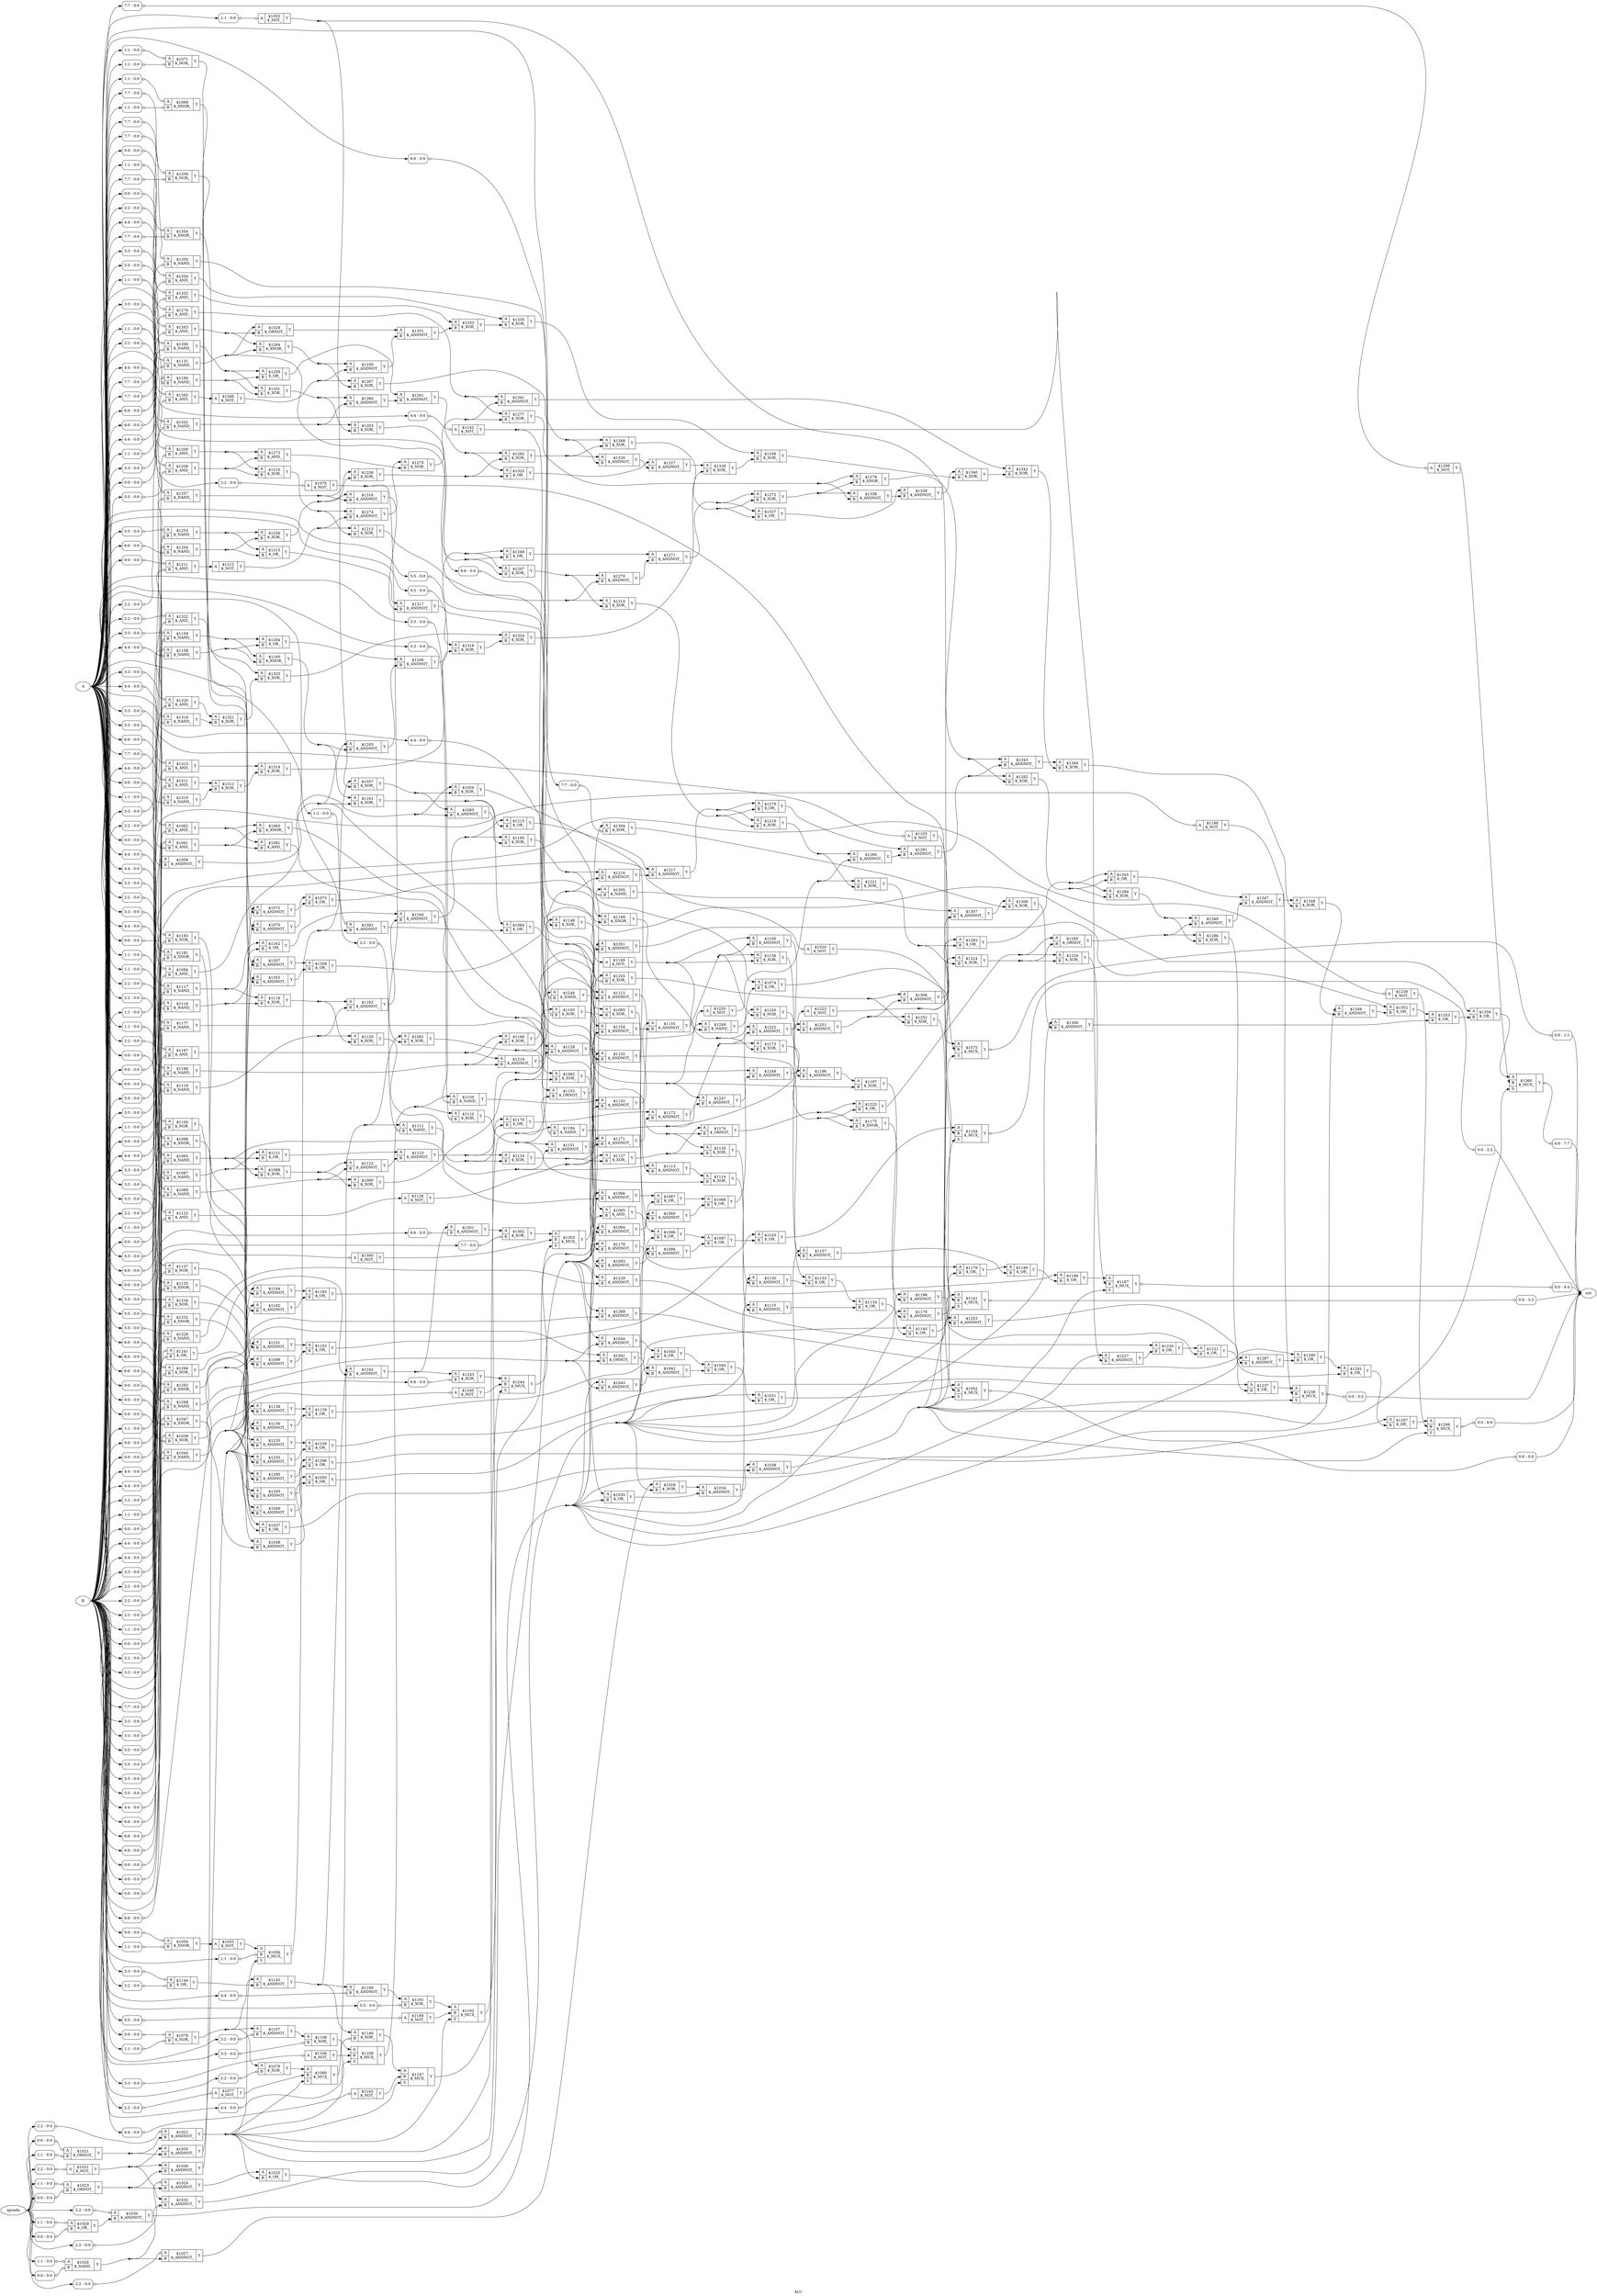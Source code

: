 digraph "ALU" {
label="ALU";
rankdir="LR";
remincross=true;
n334 [ shape=octagon, label="A", color="black", fontcolor="black" ];
n335 [ shape=octagon, label="B", color="black", fontcolor="black" ];
n336 [ shape=octagon, label="opcode", color="black", fontcolor="black" ];
n337 [ shape=octagon, label="out", color="black", fontcolor="black" ];
c339 [ shape=record, label="{{<p334> A}|$1020\n$_NOT_|{<p338> Y}}",  ];
x0 [ shape=record, style=rounded, label="<s0> 0:0 - 0:0 ", color="black", fontcolor="black" ];
x0:e -> c339:p334:w [arrowhead=odiamond, arrowtail=odiamond, dir=both, color="black", fontcolor="black", label=""];
c340 [ shape=record, label="{{<p334> A|<p335> B}|$1021\n$_ORNOT_|{<p338> Y}}",  ];
x1 [ shape=record, style=rounded, label="<s0> 0:0 - 0:0 ", color="black", fontcolor="black" ];
x1:e -> c340:p334:w [arrowhead=odiamond, arrowtail=odiamond, dir=both, color="black", fontcolor="black", label=""];
x2 [ shape=record, style=rounded, label="<s0> 1:1 - 0:0 ", color="black", fontcolor="black" ];
x2:e -> c340:p335:w [arrowhead=odiamond, arrowtail=odiamond, dir=both, color="black", fontcolor="black", label=""];
c341 [ shape=record, label="{{<p334> A|<p335> B}|$1022\n$_ANDNOT_|{<p338> Y}}",  ];
x3 [ shape=record, style=rounded, label="<s0> 2:2 - 0:0 ", color="black", fontcolor="black" ];
x3:e -> c341:p334:w [arrowhead=odiamond, arrowtail=odiamond, dir=both, color="black", fontcolor="black", label=""];
c342 [ shape=record, label="{{<p334> A|<p335> B}|$1023\n$_ORNOT_|{<p338> Y}}",  ];
x4 [ shape=record, style=rounded, label="<s0> 1:1 - 0:0 ", color="black", fontcolor="black" ];
x4:e -> c342:p334:w [arrowhead=odiamond, arrowtail=odiamond, dir=both, color="black", fontcolor="black", label=""];
x5 [ shape=record, style=rounded, label="<s0> 0:0 - 0:0 ", color="black", fontcolor="black" ];
x5:e -> c342:p335:w [arrowhead=odiamond, arrowtail=odiamond, dir=both, color="black", fontcolor="black", label=""];
c343 [ shape=record, label="{{<p334> A|<p335> B}|$1024\n$_ANDNOT_|{<p338> Y}}",  ];
x6 [ shape=record, style=rounded, label="<s0> 2:2 - 0:0 ", color="black", fontcolor="black" ];
x6:e -> c343:p334:w [arrowhead=odiamond, arrowtail=odiamond, dir=both, color="black", fontcolor="black", label=""];
c344 [ shape=record, label="{{<p334> A|<p335> B}|$1025\n$_OR_|{<p338> Y}}",  ];
c345 [ shape=record, label="{{<p334> A|<p335> B}|$1026\n$_NAND_|{<p338> Y}}",  ];
x7 [ shape=record, style=rounded, label="<s0> 1:1 - 0:0 ", color="black", fontcolor="black" ];
x7:e -> c345:p334:w [arrowhead=odiamond, arrowtail=odiamond, dir=both, color="black", fontcolor="black", label=""];
x8 [ shape=record, style=rounded, label="<s0> 0:0 - 0:0 ", color="black", fontcolor="black" ];
x8:e -> c345:p335:w [arrowhead=odiamond, arrowtail=odiamond, dir=both, color="black", fontcolor="black", label=""];
c346 [ shape=record, label="{{<p334> A|<p335> B}|$1027\n$_ANDNOT_|{<p338> Y}}",  ];
x9 [ shape=record, style=rounded, label="<s0> 2:2 - 0:0 ", color="black", fontcolor="black" ];
x9:e -> c346:p334:w [arrowhead=odiamond, arrowtail=odiamond, dir=both, color="black", fontcolor="black", label=""];
c347 [ shape=record, label="{{<p334> A|<p335> B}|$1028\n$_NOR_|{<p338> Y}}",  ];
c348 [ shape=record, label="{{<p334> A|<p335> B}|$1029\n$_OR_|{<p338> Y}}",  ];
x10 [ shape=record, style=rounded, label="<s0> 1:1 - 0:0 ", color="black", fontcolor="black" ];
x10:e -> c348:p334:w [arrowhead=odiamond, arrowtail=odiamond, dir=both, color="black", fontcolor="black", label=""];
x11 [ shape=record, style=rounded, label="<s0> 0:0 - 0:0 ", color="black", fontcolor="black" ];
x11:e -> c348:p335:w [arrowhead=odiamond, arrowtail=odiamond, dir=both, color="black", fontcolor="black", label=""];
c349 [ shape=record, label="{{<p334> A|<p335> B}|$1030\n$_ANDNOT_|{<p338> Y}}",  ];
x12 [ shape=record, style=rounded, label="<s0> 2:2 - 0:0 ", color="black", fontcolor="black" ];
x12:e -> c349:p334:w [arrowhead=odiamond, arrowtail=odiamond, dir=both, color="black", fontcolor="black", label=""];
c350 [ shape=record, label="{{<p334> A}|$1031\n$_NOT_|{<p338> Y}}",  ];
x13 [ shape=record, style=rounded, label="<s0> 2:2 - 0:0 ", color="black", fontcolor="black" ];
x13:e -> c350:p334:w [arrowhead=odiamond, arrowtail=odiamond, dir=both, color="black", fontcolor="black", label=""];
c351 [ shape=record, label="{{<p334> A|<p335> B}|$1032\n$_ANDNOT_|{<p338> Y}}",  ];
c352 [ shape=record, label="{{<p334> A|<p335> B}|$1033\n$_OR_|{<p338> Y}}",  ];
c353 [ shape=record, label="{{<p334> A|<p335> B}|$1034\n$_ANDNOT_|{<p338> Y}}",  ];
c354 [ shape=record, label="{{<p334> A|<p335> B}|$1035\n$_ANDNOT_|{<p338> Y}}",  ];
c355 [ shape=record, label="{{<p334> A|<p335> B}|$1036\n$_ANDNOT_|{<p338> Y}}",  ];
c356 [ shape=record, label="{{<p334> A|<p335> B}|$1037\n$_OR_|{<p338> Y}}",  ];
c357 [ shape=record, label="{{<p334> A|<p335> B}|$1038\n$_ANDNOT_|{<p338> Y}}",  ];
c358 [ shape=record, label="{{<p334> A|<p335> B}|$1039\n$_NOR_|{<p338> Y}}",  ];
x14 [ shape=record, style=rounded, label="<s0> 0:0 - 0:0 ", color="black", fontcolor="black" ];
x14:e -> c358:p334:w [arrowhead=odiamond, arrowtail=odiamond, dir=both, color="black", fontcolor="black", label=""];
x15 [ shape=record, style=rounded, label="<s0> 0:0 - 0:0 ", color="black", fontcolor="black" ];
x15:e -> c358:p335:w [arrowhead=odiamond, arrowtail=odiamond, dir=both, color="black", fontcolor="black", label=""];
c359 [ shape=record, label="{{<p334> A|<p335> B}|$1040\n$_NAND_|{<p338> Y}}",  ];
x16 [ shape=record, style=rounded, label="<s0> 0:0 - 0:0 ", color="black", fontcolor="black" ];
x16:e -> c359:p334:w [arrowhead=odiamond, arrowtail=odiamond, dir=both, color="black", fontcolor="black", label=""];
x17 [ shape=record, style=rounded, label="<s0> 0:0 - 0:0 ", color="black", fontcolor="black" ];
x17:e -> c359:p335:w [arrowhead=odiamond, arrowtail=odiamond, dir=both, color="black", fontcolor="black", label=""];
c360 [ shape=record, label="{{<p334> A|<p335> B}|$1041\n$_ORNOT_|{<p338> Y}}",  ];
c361 [ shape=record, label="{{<p334> A|<p335> B}|$1042\n$_ANDNOT_|{<p338> Y}}",  ];
c362 [ shape=record, label="{{<p334> A|<p335> B}|$1043\n$_ANDNOT_|{<p338> Y}}",  ];
c363 [ shape=record, label="{{<p334> A|<p335> B}|$1044\n$_ANDNOT_|{<p338> Y}}",  ];
c364 [ shape=record, label="{{<p334> A|<p335> B}|$1045\n$_OR_|{<p338> Y}}",  ];
c365 [ shape=record, label="{{<p334> A|<p335> B}|$1046\n$_OR_|{<p338> Y}}",  ];
c366 [ shape=record, label="{{<p334> A|<p335> B}|$1047\n$_XNOR_|{<p338> Y}}",  ];
x18 [ shape=record, style=rounded, label="<s0> 0:0 - 0:0 ", color="black", fontcolor="black" ];
x18:e -> c366:p334:w [arrowhead=odiamond, arrowtail=odiamond, dir=both, color="black", fontcolor="black", label=""];
x19 [ shape=record, style=rounded, label="<s0> 0:0 - 0:0 ", color="black", fontcolor="black" ];
x19:e -> c366:p335:w [arrowhead=odiamond, arrowtail=odiamond, dir=both, color="black", fontcolor="black", label=""];
c367 [ shape=record, label="{{<p334> A|<p335> B}|$1048\n$_ANDNOT_|{<p338> Y}}",  ];
c368 [ shape=record, label="{{<p334> A|<p335> B}|$1049\n$_ANDNOT_|{<p338> Y}}",  ];
c369 [ shape=record, label="{{<p334> A|<p335> B}|$1050\n$_OR_|{<p338> Y}}",  ];
c370 [ shape=record, label="{{<p334> A|<p335> B}|$1051\n$_OR_|{<p338> Y}}",  ];
c372 [ shape=record, label="{{<p334> A|<p335> B|<p371> S}|$1052\n$_MUX_|{<p338> Y}}",  ];
x20 [ shape=record, style=rounded, label="<s0> 0:0 - 0:0 ", color="black", fontcolor="black" ];
c372:p338:e -> x20:w [arrowhead=odiamond, arrowtail=odiamond, dir=both, color="black", fontcolor="black", label=""];
c373 [ shape=record, label="{{<p334> A}|$1053\n$_NOT_|{<p338> Y}}",  ];
x21 [ shape=record, style=rounded, label="<s0> 1:1 - 0:0 ", color="black", fontcolor="black" ];
x21:e -> c373:p334:w [arrowhead=odiamond, arrowtail=odiamond, dir=both, color="black", fontcolor="black", label=""];
c374 [ shape=record, label="{{<p334> A|<p335> B}|$1054\n$_XNOR_|{<p338> Y}}",  ];
x22 [ shape=record, style=rounded, label="<s0> 0:0 - 0:0 ", color="black", fontcolor="black" ];
x22:e -> c374:p334:w [arrowhead=odiamond, arrowtail=odiamond, dir=both, color="black", fontcolor="black", label=""];
x23 [ shape=record, style=rounded, label="<s0> 1:1 - 0:0 ", color="black", fontcolor="black" ];
x23:e -> c374:p335:w [arrowhead=odiamond, arrowtail=odiamond, dir=both, color="black", fontcolor="black", label=""];
c375 [ shape=record, label="{{<p334> A}|$1055\n$_NOT_|{<p338> Y}}",  ];
c376 [ shape=record, label="{{<p334> A|<p335> B|<p371> S}|$1056\n$_MUX_|{<p338> Y}}",  ];
x24 [ shape=record, style=rounded, label="<s0> 1:1 - 0:0 ", color="black", fontcolor="black" ];
x24:e -> c376:p335:w [arrowhead=odiamond, arrowtail=odiamond, dir=both, color="black", fontcolor="black", label=""];
c377 [ shape=record, label="{{<p334> A|<p335> B}|$1057\n$_XOR_|{<p338> Y}}",  ];
c378 [ shape=record, label="{{<p334> A|<p335> B}|$1058\n$_ANDNOT_|{<p338> Y}}",  ];
x25 [ shape=record, style=rounded, label="<s0> 0:0 - 0:0 ", color="black", fontcolor="black" ];
x25:e -> c378:p334:w [arrowhead=odiamond, arrowtail=odiamond, dir=both, color="black", fontcolor="black", label=""];
x26 [ shape=record, style=rounded, label="<s0> 0:0 - 0:0 ", color="black", fontcolor="black" ];
x26:e -> c378:p335:w [arrowhead=odiamond, arrowtail=odiamond, dir=both, color="black", fontcolor="black", label=""];
c379 [ shape=record, label="{{<p334> A|<p335> B}|$1059\n$_XOR_|{<p338> Y}}",  ];
c380 [ shape=record, label="{{<p334> A|<p335> B}|$1060\n$_ANDNOT_|{<p338> Y}}",  ];
c381 [ shape=record, label="{{<p334> A|<p335> B}|$1061\n$_AND_|{<p338> Y}}",  ];
x27 [ shape=record, style=rounded, label="<s0> 0:0 - 0:0 ", color="black", fontcolor="black" ];
x27:e -> c381:p334:w [arrowhead=odiamond, arrowtail=odiamond, dir=both, color="black", fontcolor="black", label=""];
x28 [ shape=record, style=rounded, label="<s0> 1:1 - 0:0 ", color="black", fontcolor="black" ];
x28:e -> c381:p335:w [arrowhead=odiamond, arrowtail=odiamond, dir=both, color="black", fontcolor="black", label=""];
c382 [ shape=record, label="{{<p334> A|<p335> B}|$1062\n$_AND_|{<p338> Y}}",  ];
x29 [ shape=record, style=rounded, label="<s0> 0:0 - 0:0 ", color="black", fontcolor="black" ];
x29:e -> c382:p334:w [arrowhead=odiamond, arrowtail=odiamond, dir=both, color="black", fontcolor="black", label=""];
x30 [ shape=record, style=rounded, label="<s0> 1:1 - 0:0 ", color="black", fontcolor="black" ];
x30:e -> c382:p335:w [arrowhead=odiamond, arrowtail=odiamond, dir=both, color="black", fontcolor="black", label=""];
c383 [ shape=record, label="{{<p334> A|<p335> B}|$1063\n$_XNOR_|{<p338> Y}}",  ];
c384 [ shape=record, label="{{<p334> A|<p335> B}|$1064\n$_ANDNOT_|{<p338> Y}}",  ];
c385 [ shape=record, label="{{<p334> A|<p335> B}|$1065\n$_NAND_|{<p338> Y}}",  ];
x31 [ shape=record, style=rounded, label="<s0> 1:1 - 0:0 ", color="black", fontcolor="black" ];
x31:e -> c385:p334:w [arrowhead=odiamond, arrowtail=odiamond, dir=both, color="black", fontcolor="black", label=""];
x32 [ shape=record, style=rounded, label="<s0> 1:1 - 0:0 ", color="black", fontcolor="black" ];
x32:e -> c385:p335:w [arrowhead=odiamond, arrowtail=odiamond, dir=both, color="black", fontcolor="black", label=""];
c386 [ shape=record, label="{{<p334> A|<p335> B}|$1066\n$_ANDNOT_|{<p338> Y}}",  ];
c387 [ shape=record, label="{{<p334> A|<p335> B}|$1067\n$_OR_|{<p338> Y}}",  ];
c388 [ shape=record, label="{{<p334> A|<p335> B}|$1068\n$_OR_|{<p338> Y}}",  ];
c389 [ shape=record, label="{{<p334> A|<p335> B}|$1069\n$_XNOR_|{<p338> Y}}",  ];
x33 [ shape=record, style=rounded, label="<s0> 1:1 - 0:0 ", color="black", fontcolor="black" ];
x33:e -> c389:p334:w [arrowhead=odiamond, arrowtail=odiamond, dir=both, color="black", fontcolor="black", label=""];
x34 [ shape=record, style=rounded, label="<s0> 1:1 - 0:0 ", color="black", fontcolor="black" ];
x34:e -> c389:p335:w [arrowhead=odiamond, arrowtail=odiamond, dir=both, color="black", fontcolor="black", label=""];
c390 [ shape=record, label="{{<p334> A|<p335> B}|$1070\n$_ANDNOT_|{<p338> Y}}",  ];
c391 [ shape=record, label="{{<p334> A|<p335> B}|$1071\n$_NOR_|{<p338> Y}}",  ];
x35 [ shape=record, style=rounded, label="<s0> 1:1 - 0:0 ", color="black", fontcolor="black" ];
x35:e -> c391:p334:w [arrowhead=odiamond, arrowtail=odiamond, dir=both, color="black", fontcolor="black", label=""];
x36 [ shape=record, style=rounded, label="<s0> 1:1 - 0:0 ", color="black", fontcolor="black" ];
x36:e -> c391:p335:w [arrowhead=odiamond, arrowtail=odiamond, dir=both, color="black", fontcolor="black", label=""];
c392 [ shape=record, label="{{<p334> A|<p335> B}|$1072\n$_ANDNOT_|{<p338> Y}}",  ];
c393 [ shape=record, label="{{<p334> A|<p335> B}|$1073\n$_OR_|{<p338> Y}}",  ];
c394 [ shape=record, label="{{<p334> A|<p335> B}|$1074\n$_OR_|{<p338> Y}}",  ];
c395 [ shape=record, label="{{<p334> A|<p335> B|<p371> S}|$1075\n$_MUX_|{<p338> Y}}",  ];
x37 [ shape=record, style=rounded, label="<s0> 0:0 - 1:1 ", color="black", fontcolor="black" ];
c395:p338:e -> x37:w [arrowhead=odiamond, arrowtail=odiamond, dir=both, color="black", fontcolor="black", label=""];
c396 [ shape=record, label="{{<p334> A}|$1076\n$_NOT_|{<p338> Y}}",  ];
x38 [ shape=record, style=rounded, label="<s0> 2:2 - 0:0 ", color="black", fontcolor="black" ];
x38:e -> c396:p334:w [arrowhead=odiamond, arrowtail=odiamond, dir=both, color="black", fontcolor="black", label=""];
c397 [ shape=record, label="{{<p334> A}|$1077\n$_NOT_|{<p338> Y}}",  ];
x39 [ shape=record, style=rounded, label="<s0> 2:2 - 0:0 ", color="black", fontcolor="black" ];
x39:e -> c397:p334:w [arrowhead=odiamond, arrowtail=odiamond, dir=both, color="black", fontcolor="black", label=""];
c398 [ shape=record, label="{{<p334> A|<p335> B}|$1078\n$_NOR_|{<p338> Y}}",  ];
x40 [ shape=record, style=rounded, label="<s0> 0:0 - 0:0 ", color="black", fontcolor="black" ];
x40:e -> c398:p334:w [arrowhead=odiamond, arrowtail=odiamond, dir=both, color="black", fontcolor="black", label=""];
x41 [ shape=record, style=rounded, label="<s0> 1:1 - 0:0 ", color="black", fontcolor="black" ];
x41:e -> c398:p335:w [arrowhead=odiamond, arrowtail=odiamond, dir=both, color="black", fontcolor="black", label=""];
c399 [ shape=record, label="{{<p334> A|<p335> B}|$1079\n$_XOR_|{<p338> Y}}",  ];
x42 [ shape=record, style=rounded, label="<s0> 2:2 - 0:0 ", color="black", fontcolor="black" ];
x42:e -> c399:p335:w [arrowhead=odiamond, arrowtail=odiamond, dir=both, color="black", fontcolor="black", label=""];
c400 [ shape=record, label="{{<p334> A|<p335> B|<p371> S}|$1080\n$_MUX_|{<p338> Y}}",  ];
c401 [ shape=record, label="{{<p334> A|<p335> B}|$1081\n$_XOR_|{<p338> Y}}",  ];
c402 [ shape=record, label="{{<p334> A|<p335> B}|$1082\n$_ANDNOT_|{<p338> Y}}",  ];
x43 [ shape=record, style=rounded, label="<s0> 1:1 - 0:0 ", color="black", fontcolor="black" ];
x43:e -> c402:p334:w [arrowhead=odiamond, arrowtail=odiamond, dir=both, color="black", fontcolor="black", label=""];
c403 [ shape=record, label="{{<p334> A|<p335> B}|$1083\n$_ANDNOT_|{<p338> Y}}",  ];
c404 [ shape=record, label="{{<p334> A|<p335> B}|$1084\n$_OR_|{<p338> Y}}",  ];
c405 [ shape=record, label="{{<p334> A|<p335> B}|$1085\n$_XOR_|{<p338> Y}}",  ];
c406 [ shape=record, label="{{<p334> A|<p335> B}|$1086\n$_ANDNOT_|{<p338> Y}}",  ];
c407 [ shape=record, label="{{<p334> A|<p335> B}|$1087\n$_NAND_|{<p338> Y}}",  ];
x44 [ shape=record, style=rounded, label="<s0> 0:0 - 0:0 ", color="black", fontcolor="black" ];
x44:e -> c407:p334:w [arrowhead=odiamond, arrowtail=odiamond, dir=both, color="black", fontcolor="black", label=""];
x45 [ shape=record, style=rounded, label="<s0> 2:2 - 0:0 ", color="black", fontcolor="black" ];
x45:e -> c407:p335:w [arrowhead=odiamond, arrowtail=odiamond, dir=both, color="black", fontcolor="black", label=""];
c408 [ shape=record, label="{{<p334> A|<p335> B}|$1088\n$_XOR_|{<p338> Y}}",  ];
c409 [ shape=record, label="{{<p334> A|<p335> B}|$1089\n$_NAND_|{<p338> Y}}",  ];
x46 [ shape=record, style=rounded, label="<s0> 0:0 - 0:0 ", color="black", fontcolor="black" ];
x46:e -> c409:p334:w [arrowhead=odiamond, arrowtail=odiamond, dir=both, color="black", fontcolor="black", label=""];
x47 [ shape=record, style=rounded, label="<s0> 2:2 - 0:0 ", color="black", fontcolor="black" ];
x47:e -> c409:p335:w [arrowhead=odiamond, arrowtail=odiamond, dir=both, color="black", fontcolor="black", label=""];
c410 [ shape=record, label="{{<p334> A|<p335> B}|$1090\n$_XOR_|{<p338> Y}}",  ];
c411 [ shape=record, label="{{<p334> A|<p335> B}|$1091\n$_AND_|{<p338> Y}}",  ];
c412 [ shape=record, label="{{<p334> A|<p335> B}|$1092\n$_XOR_|{<p338> Y}}",  ];
c413 [ shape=record, label="{{<p334> A|<p335> B}|$1093\n$_ANDNOT_|{<p338> Y}}",  ];
c414 [ shape=record, label="{{<p334> A|<p335> B}|$1094\n$_AND_|{<p338> Y}}",  ];
x48 [ shape=record, style=rounded, label="<s0> 2:2 - 0:0 ", color="black", fontcolor="black" ];
x48:e -> c414:p334:w [arrowhead=odiamond, arrowtail=odiamond, dir=both, color="black", fontcolor="black", label=""];
x49 [ shape=record, style=rounded, label="<s0> 2:2 - 0:0 ", color="black", fontcolor="black" ];
x49:e -> c414:p335:w [arrowhead=odiamond, arrowtail=odiamond, dir=both, color="black", fontcolor="black", label=""];
c415 [ shape=record, label="{{<p334> A|<p335> B}|$1095\n$_AND_|{<p338> Y}}",  ];
c416 [ shape=record, label="{{<p334> A|<p335> B}|$1096\n$_OR_|{<p338> Y}}",  ];
c417 [ shape=record, label="{{<p334> A|<p335> B}|$1097\n$_OR_|{<p338> Y}}",  ];
c418 [ shape=record, label="{{<p334> A|<p335> B}|$1098\n$_XNOR_|{<p338> Y}}",  ];
x50 [ shape=record, style=rounded, label="<s0> 2:2 - 0:0 ", color="black", fontcolor="black" ];
x50:e -> c418:p334:w [arrowhead=odiamond, arrowtail=odiamond, dir=both, color="black", fontcolor="black", label=""];
x51 [ shape=record, style=rounded, label="<s0> 2:2 - 0:0 ", color="black", fontcolor="black" ];
x51:e -> c418:p335:w [arrowhead=odiamond, arrowtail=odiamond, dir=both, color="black", fontcolor="black", label=""];
c419 [ shape=record, label="{{<p334> A|<p335> B}|$1099\n$_ANDNOT_|{<p338> Y}}",  ];
c420 [ shape=record, label="{{<p334> A|<p335> B}|$1100\n$_NOR_|{<p338> Y}}",  ];
x52 [ shape=record, style=rounded, label="<s0> 2:2 - 0:0 ", color="black", fontcolor="black" ];
x52:e -> c420:p334:w [arrowhead=odiamond, arrowtail=odiamond, dir=both, color="black", fontcolor="black", label=""];
x53 [ shape=record, style=rounded, label="<s0> 2:2 - 0:0 ", color="black", fontcolor="black" ];
x53:e -> c420:p335:w [arrowhead=odiamond, arrowtail=odiamond, dir=both, color="black", fontcolor="black", label=""];
c421 [ shape=record, label="{{<p334> A|<p335> B}|$1101\n$_ANDNOT_|{<p338> Y}}",  ];
c422 [ shape=record, label="{{<p334> A|<p335> B}|$1102\n$_OR_|{<p338> Y}}",  ];
c423 [ shape=record, label="{{<p334> A|<p335> B}|$1103\n$_OR_|{<p338> Y}}",  ];
c424 [ shape=record, label="{{<p334> A|<p335> B|<p371> S}|$1104\n$_MUX_|{<p338> Y}}",  ];
x54 [ shape=record, style=rounded, label="<s0> 0:0 - 2:2 ", color="black", fontcolor="black" ];
c424:p338:e -> x54:w [arrowhead=odiamond, arrowtail=odiamond, dir=both, color="black", fontcolor="black", label=""];
c425 [ shape=record, label="{{<p334> A}|$1105\n$_NOT_|{<p338> Y}}",  ];
x55 [ shape=record, style=rounded, label="<s0> 3:3 - 0:0 ", color="black", fontcolor="black" ];
x55:e -> c425:p334:w [arrowhead=odiamond, arrowtail=odiamond, dir=both, color="black", fontcolor="black", label=""];
c426 [ shape=record, label="{{<p334> A}|$1106\n$_NOT_|{<p338> Y}}",  ];
x56 [ shape=record, style=rounded, label="<s0> 3:3 - 0:0 ", color="black", fontcolor="black" ];
x56:e -> c426:p334:w [arrowhead=odiamond, arrowtail=odiamond, dir=both, color="black", fontcolor="black", label=""];
c427 [ shape=record, label="{{<p334> A|<p335> B}|$1107\n$_ANDNOT_|{<p338> Y}}",  ];
x57 [ shape=record, style=rounded, label="<s0> 2:2 - 0:0 ", color="black", fontcolor="black" ];
x57:e -> c427:p335:w [arrowhead=odiamond, arrowtail=odiamond, dir=both, color="black", fontcolor="black", label=""];
c428 [ shape=record, label="{{<p334> A|<p335> B}|$1108\n$_XOR_|{<p338> Y}}",  ];
x58 [ shape=record, style=rounded, label="<s0> 3:3 - 0:0 ", color="black", fontcolor="black" ];
x58:e -> c428:p335:w [arrowhead=odiamond, arrowtail=odiamond, dir=both, color="black", fontcolor="black", label=""];
c429 [ shape=record, label="{{<p334> A|<p335> B|<p371> S}|$1109\n$_MUX_|{<p338> Y}}",  ];
c430 [ shape=record, label="{{<p334> A|<p335> B}|$1110\n$_XOR_|{<p338> Y}}",  ];
x59 [ shape=record, style=rounded, label="<s0> 3:3 - 0:0 ", color="black", fontcolor="black" ];
x59:e -> c430:p335:w [arrowhead=odiamond, arrowtail=odiamond, dir=both, color="black", fontcolor="black", label=""];
c431 [ shape=record, label="{{<p334> A|<p335> B}|$1111\n$_NAND_|{<p338> Y}}",  ];
x60 [ shape=record, style=rounded, label="<s0> 2:2 - 0:0 ", color="black", fontcolor="black" ];
x60:e -> c431:p335:w [arrowhead=odiamond, arrowtail=odiamond, dir=both, color="black", fontcolor="black", label=""];
c432 [ shape=record, label="{{<p334> A|<p335> B}|$1112\n$_ANDNOT_|{<p338> Y}}",  ];
c433 [ shape=record, label="{{<p334> A|<p335> B}|$1113\n$_ANDNOT_|{<p338> Y}}",  ];
c434 [ shape=record, label="{{<p334> A|<p335> B}|$1114\n$_XOR_|{<p338> Y}}",  ];
c435 [ shape=record, label="{{<p334> A|<p335> B}|$1115\n$_ANDNOT_|{<p338> Y}}",  ];
c436 [ shape=record, label="{{<p334> A|<p335> B}|$1116\n$_NAND_|{<p338> Y}}",  ];
x61 [ shape=record, style=rounded, label="<s0> 0:0 - 0:0 ", color="black", fontcolor="black" ];
x61:e -> c436:p334:w [arrowhead=odiamond, arrowtail=odiamond, dir=both, color="black", fontcolor="black", label=""];
x62 [ shape=record, style=rounded, label="<s0> 3:3 - 0:0 ", color="black", fontcolor="black" ];
x62:e -> c436:p335:w [arrowhead=odiamond, arrowtail=odiamond, dir=both, color="black", fontcolor="black", label=""];
c437 [ shape=record, label="{{<p334> A|<p335> B}|$1117\n$_NAND_|{<p338> Y}}",  ];
x63 [ shape=record, style=rounded, label="<s0> 2:2 - 0:0 ", color="black", fontcolor="black" ];
x63:e -> c437:p334:w [arrowhead=odiamond, arrowtail=odiamond, dir=both, color="black", fontcolor="black", label=""];
x64 [ shape=record, style=rounded, label="<s0> 1:1 - 0:0 ", color="black", fontcolor="black" ];
x64:e -> c437:p335:w [arrowhead=odiamond, arrowtail=odiamond, dir=both, color="black", fontcolor="black", label=""];
c438 [ shape=record, label="{{<p334> A|<p335> B}|$1118\n$_XOR_|{<p338> Y}}",  ];
c439 [ shape=record, label="{{<p334> A|<p335> B}|$1119\n$_NAND_|{<p338> Y}}",  ];
x65 [ shape=record, style=rounded, label="<s0> 1:1 - 0:0 ", color="black", fontcolor="black" ];
x65:e -> c439:p334:w [arrowhead=odiamond, arrowtail=odiamond, dir=both, color="black", fontcolor="black", label=""];
x66 [ shape=record, style=rounded, label="<s0> 2:2 - 0:0 ", color="black", fontcolor="black" ];
x66:e -> c439:p335:w [arrowhead=odiamond, arrowtail=odiamond, dir=both, color="black", fontcolor="black", label=""];
c440 [ shape=record, label="{{<p334> A|<p335> B}|$1120\n$_XOR_|{<p338> Y}}",  ];
c441 [ shape=record, label="{{<p334> A|<p335> B}|$1121\n$_OR_|{<p338> Y}}",  ];
c442 [ shape=record, label="{{<p334> A|<p335> B}|$1122\n$_ANDNOT_|{<p338> Y}}",  ];
c443 [ shape=record, label="{{<p334> A|<p335> B}|$1123\n$_ANDNOT_|{<p338> Y}}",  ];
c444 [ shape=record, label="{{<p334> A|<p335> B}|$1124\n$_XOR_|{<p338> Y}}",  ];
c445 [ shape=record, label="{{<p334> A|<p335> B}|$1125\n$_AND_|{<p338> Y}}",  ];
x67 [ shape=record, style=rounded, label="<s0> 0:0 - 0:0 ", color="black", fontcolor="black" ];
x67:e -> c445:p334:w [arrowhead=odiamond, arrowtail=odiamond, dir=both, color="black", fontcolor="black", label=""];
x68 [ shape=record, style=rounded, label="<s0> 3:3 - 0:0 ", color="black", fontcolor="black" ];
x68:e -> c445:p335:w [arrowhead=odiamond, arrowtail=odiamond, dir=both, color="black", fontcolor="black", label=""];
c446 [ shape=record, label="{{<p334> A}|$1126\n$_NOT_|{<p338> Y}}",  ];
c447 [ shape=record, label="{{<p334> A|<p335> B}|$1127\n$_XOR_|{<p338> Y}}",  ];
c448 [ shape=record, label="{{<p334> A|<p335> B}|$1128\n$_ANDNOT_|{<p338> Y}}",  ];
c449 [ shape=record, label="{{<p334> A|<p335> B}|$1129\n$_XOR_|{<p338> Y}}",  ];
c450 [ shape=record, label="{{<p334> A|<p335> B}|$1130\n$_ANDNOT_|{<p338> Y}}",  ];
c451 [ shape=record, label="{{<p334> A|<p335> B}|$1131\n$_NAND_|{<p338> Y}}",  ];
x69 [ shape=record, style=rounded, label="<s0> 3:3 - 0:0 ", color="black", fontcolor="black" ];
x69:e -> c451:p334:w [arrowhead=odiamond, arrowtail=odiamond, dir=both, color="black", fontcolor="black", label=""];
x70 [ shape=record, style=rounded, label="<s0> 3:3 - 0:0 ", color="black", fontcolor="black" ];
x70:e -> c451:p335:w [arrowhead=odiamond, arrowtail=odiamond, dir=both, color="black", fontcolor="black", label=""];
c452 [ shape=record, label="{{<p334> A|<p335> B}|$1132\n$_ANDNOT_|{<p338> Y}}",  ];
c453 [ shape=record, label="{{<p334> A|<p335> B}|$1133\n$_OR_|{<p338> Y}}",  ];
c454 [ shape=record, label="{{<p334> A|<p335> B}|$1134\n$_OR_|{<p338> Y}}",  ];
c455 [ shape=record, label="{{<p334> A|<p335> B}|$1135\n$_XNOR_|{<p338> Y}}",  ];
x71 [ shape=record, style=rounded, label="<s0> 3:3 - 0:0 ", color="black", fontcolor="black" ];
x71:e -> c455:p334:w [arrowhead=odiamond, arrowtail=odiamond, dir=both, color="black", fontcolor="black", label=""];
x72 [ shape=record, style=rounded, label="<s0> 3:3 - 0:0 ", color="black", fontcolor="black" ];
x72:e -> c455:p335:w [arrowhead=odiamond, arrowtail=odiamond, dir=both, color="black", fontcolor="black", label=""];
c456 [ shape=record, label="{{<p334> A|<p335> B}|$1136\n$_ANDNOT_|{<p338> Y}}",  ];
c457 [ shape=record, label="{{<p334> A|<p335> B}|$1137\n$_NOR_|{<p338> Y}}",  ];
x73 [ shape=record, style=rounded, label="<s0> 3:3 - 0:0 ", color="black", fontcolor="black" ];
x73:e -> c457:p334:w [arrowhead=odiamond, arrowtail=odiamond, dir=both, color="black", fontcolor="black", label=""];
x74 [ shape=record, style=rounded, label="<s0> 3:3 - 0:0 ", color="black", fontcolor="black" ];
x74:e -> c457:p335:w [arrowhead=odiamond, arrowtail=odiamond, dir=both, color="black", fontcolor="black", label=""];
c458 [ shape=record, label="{{<p334> A|<p335> B}|$1138\n$_ANDNOT_|{<p338> Y}}",  ];
c459 [ shape=record, label="{{<p334> A|<p335> B}|$1139\n$_OR_|{<p338> Y}}",  ];
c460 [ shape=record, label="{{<p334> A|<p335> B}|$1140\n$_OR_|{<p338> Y}}",  ];
c461 [ shape=record, label="{{<p334> A|<p335> B|<p371> S}|$1141\n$_MUX_|{<p338> Y}}",  ];
x75 [ shape=record, style=rounded, label="<s0> 0:0 - 3:3 ", color="black", fontcolor="black" ];
c461:p338:e -> x75:w [arrowhead=odiamond, arrowtail=odiamond, dir=both, color="black", fontcolor="black", label=""];
c462 [ shape=record, label="{{<p334> A}|$1142\n$_NOT_|{<p338> Y}}",  ];
x76 [ shape=record, style=rounded, label="<s0> 4:4 - 0:0 ", color="black", fontcolor="black" ];
x76:e -> c462:p334:w [arrowhead=odiamond, arrowtail=odiamond, dir=both, color="black", fontcolor="black", label=""];
c463 [ shape=record, label="{{<p334> A}|$1143\n$_NOT_|{<p338> Y}}",  ];
x77 [ shape=record, style=rounded, label="<s0> 4:4 - 0:0 ", color="black", fontcolor="black" ];
x77:e -> c463:p334:w [arrowhead=odiamond, arrowtail=odiamond, dir=both, color="black", fontcolor="black", label=""];
c464 [ shape=record, label="{{<p334> A|<p335> B}|$1144\n$_OR_|{<p338> Y}}",  ];
x78 [ shape=record, style=rounded, label="<s0> 3:3 - 0:0 ", color="black", fontcolor="black" ];
x78:e -> c464:p334:w [arrowhead=odiamond, arrowtail=odiamond, dir=both, color="black", fontcolor="black", label=""];
x79 [ shape=record, style=rounded, label="<s0> 2:2 - 0:0 ", color="black", fontcolor="black" ];
x79:e -> c464:p335:w [arrowhead=odiamond, arrowtail=odiamond, dir=both, color="black", fontcolor="black", label=""];
c465 [ shape=record, label="{{<p334> A|<p335> B}|$1145\n$_ANDNOT_|{<p338> Y}}",  ];
c466 [ shape=record, label="{{<p334> A|<p335> B}|$1146\n$_XOR_|{<p338> Y}}",  ];
x80 [ shape=record, style=rounded, label="<s0> 4:4 - 0:0 ", color="black", fontcolor="black" ];
x80:e -> c466:p335:w [arrowhead=odiamond, arrowtail=odiamond, dir=both, color="black", fontcolor="black", label=""];
c467 [ shape=record, label="{{<p334> A|<p335> B|<p371> S}|$1147\n$_MUX_|{<p338> Y}}",  ];
c468 [ shape=record, label="{{<p334> A|<p335> B}|$1148\n$_XOR_|{<p338> Y}}",  ];
c469 [ shape=record, label="{{<p334> A}|$1149\n$_NOT_|{<p338> Y}}",  ];
c470 [ shape=record, label="{{<p334> A|<p335> B}|$1150\n$_NAND_|{<p338> Y}}",  ];
x81 [ shape=record, style=rounded, label="<s0> 3:3 - 0:0 ", color="black", fontcolor="black" ];
x81:e -> c470:p335:w [arrowhead=odiamond, arrowtail=odiamond, dir=both, color="black", fontcolor="black", label=""];
c471 [ shape=record, label="{{<p334> A|<p335> B}|$1151\n$_ANDNOT_|{<p338> Y}}",  ];
c472 [ shape=record, label="{{<p334> A|<p335> B}|$1152\n$_ANDNOT_|{<p338> Y}}",  ];
c473 [ shape=record, label="{{<p334> A|<p335> B}|$1153\n$_ORNOT_|{<p338> Y}}",  ];
c474 [ shape=record, label="{{<p334> A|<p335> B}|$1154\n$_ANDNOT_|{<p338> Y}}",  ];
c475 [ shape=record, label="{{<p334> A|<p335> B}|$1155\n$_ANDNOT_|{<p338> Y}}",  ];
c476 [ shape=record, label="{{<p334> A|<p335> B}|$1156\n$_XOR_|{<p338> Y}}",  ];
c477 [ shape=record, label="{{<p334> A|<p335> B}|$1157\n$_ANDNOT_|{<p338> Y}}",  ];
c478 [ shape=record, label="{{<p334> A|<p335> B}|$1158\n$_NAND_|{<p338> Y}}",  ];
x82 [ shape=record, style=rounded, label="<s0> 0:0 - 0:0 ", color="black", fontcolor="black" ];
x82:e -> c478:p334:w [arrowhead=odiamond, arrowtail=odiamond, dir=both, color="black", fontcolor="black", label=""];
x83 [ shape=record, style=rounded, label="<s0> 4:4 - 0:0 ", color="black", fontcolor="black" ];
x83:e -> c478:p335:w [arrowhead=odiamond, arrowtail=odiamond, dir=both, color="black", fontcolor="black", label=""];
c479 [ shape=record, label="{{<p334> A|<p335> B}|$1159\n$_NAND_|{<p338> Y}}",  ];
x84 [ shape=record, style=rounded, label="<s0> 3:3 - 0:0 ", color="black", fontcolor="black" ];
x84:e -> c479:p334:w [arrowhead=odiamond, arrowtail=odiamond, dir=both, color="black", fontcolor="black", label=""];
x85 [ shape=record, style=rounded, label="<s0> 1:1 - 0:0 ", color="black", fontcolor="black" ];
x85:e -> c479:p335:w [arrowhead=odiamond, arrowtail=odiamond, dir=both, color="black", fontcolor="black", label=""];
c480 [ shape=record, label="{{<p334> A|<p335> B}|$1160\n$_XNOR_|{<p338> Y}}",  ];
c481 [ shape=record, label="{{<p334> A|<p335> B}|$1161\n$_XOR_|{<p338> Y}}",  ];
c482 [ shape=record, label="{{<p334> A|<p335> B}|$1162\n$_OR_|{<p338> Y}}",  ];
c483 [ shape=record, label="{{<p334> A|<p335> B}|$1163\n$_ANDNOT_|{<p338> Y}}",  ];
c484 [ shape=record, label="{{<p334> A|<p335> B}|$1164\n$_ANDNOT_|{<p338> Y}}",  ];
c485 [ shape=record, label="{{<p334> A|<p335> B}|$1165\n$_XOR_|{<p338> Y}}",  ];
c486 [ shape=record, label="{{<p334> A|<p335> B}|$1166\n$_NAND_|{<p338> Y}}",  ];
x86 [ shape=record, style=rounded, label="<s0> 1:1 - 0:0 ", color="black", fontcolor="black" ];
x86:e -> c486:p334:w [arrowhead=odiamond, arrowtail=odiamond, dir=both, color="black", fontcolor="black", label=""];
x87 [ shape=record, style=rounded, label="<s0> 3:3 - 0:0 ", color="black", fontcolor="black" ];
x87:e -> c486:p335:w [arrowhead=odiamond, arrowtail=odiamond, dir=both, color="black", fontcolor="black", label=""];
c487 [ shape=record, label="{{<p334> A|<p335> B}|$1167\n$_AND_|{<p338> Y}}",  ];
x88 [ shape=record, style=rounded, label="<s0> 0:0 - 0:0 ", color="black", fontcolor="black" ];
x88:e -> c487:p334:w [arrowhead=odiamond, arrowtail=odiamond, dir=both, color="black", fontcolor="black", label=""];
x89 [ shape=record, style=rounded, label="<s0> 4:4 - 0:0 ", color="black", fontcolor="black" ];
x89:e -> c487:p335:w [arrowhead=odiamond, arrowtail=odiamond, dir=both, color="black", fontcolor="black", label=""];
c488 [ shape=record, label="{{<p334> A|<p335> B}|$1168\n$_XOR_|{<p338> Y}}",  ];
c489 [ shape=record, label="{{<p334> A|<p335> B}|$1169\n$_XNOR_|{<p338> Y}}",  ];
c490 [ shape=record, label="{{<p334> A|<p335> B}|$1170\n$_OR_|{<p338> Y}}",  ];
c491 [ shape=record, label="{{<p334> A|<p335> B}|$1171\n$_ANDNOT_|{<p338> Y}}",  ];
c492 [ shape=record, label="{{<p334> A|<p335> B}|$1172\n$_ANDNOT_|{<p338> Y}}",  ];
c493 [ shape=record, label="{{<p334> A|<p335> B}|$1173\n$_XOR_|{<p338> Y}}",  ];
c494 [ shape=record, label="{{<p334> A|<p335> B}|$1174\n$_ORNOT_|{<p338> Y}}",  ];
c495 [ shape=record, label="{{<p334> A|<p335> B}|$1175\n$_XNOR_|{<p338> Y}}",  ];
c496 [ shape=record, label="{{<p334> A|<p335> B}|$1176\n$_ANDNOT_|{<p338> Y}}",  ];
c497 [ shape=record, label="{{<p334> A|<p335> B}|$1177\n$_NAND_|{<p338> Y}}",  ];
x90 [ shape=record, style=rounded, label="<s0> 4:4 - 0:0 ", color="black", fontcolor="black" ];
x90:e -> c497:p334:w [arrowhead=odiamond, arrowtail=odiamond, dir=both, color="black", fontcolor="black", label=""];
x91 [ shape=record, style=rounded, label="<s0> 4:4 - 0:0 ", color="black", fontcolor="black" ];
x91:e -> c497:p335:w [arrowhead=odiamond, arrowtail=odiamond, dir=both, color="black", fontcolor="black", label=""];
c498 [ shape=record, label="{{<p334> A|<p335> B}|$1178\n$_ANDNOT_|{<p338> Y}}",  ];
c499 [ shape=record, label="{{<p334> A|<p335> B}|$1179\n$_OR_|{<p338> Y}}",  ];
c500 [ shape=record, label="{{<p334> A|<p335> B}|$1180\n$_OR_|{<p338> Y}}",  ];
c501 [ shape=record, label="{{<p334> A|<p335> B}|$1181\n$_XNOR_|{<p338> Y}}",  ];
x92 [ shape=record, style=rounded, label="<s0> 4:4 - 0:0 ", color="black", fontcolor="black" ];
x92:e -> c501:p334:w [arrowhead=odiamond, arrowtail=odiamond, dir=both, color="black", fontcolor="black", label=""];
x93 [ shape=record, style=rounded, label="<s0> 4:4 - 0:0 ", color="black", fontcolor="black" ];
x93:e -> c501:p335:w [arrowhead=odiamond, arrowtail=odiamond, dir=both, color="black", fontcolor="black", label=""];
c502 [ shape=record, label="{{<p334> A|<p335> B}|$1182\n$_ANDNOT_|{<p338> Y}}",  ];
c503 [ shape=record, label="{{<p334> A|<p335> B}|$1183\n$_NOR_|{<p338> Y}}",  ];
x94 [ shape=record, style=rounded, label="<s0> 4:4 - 0:0 ", color="black", fontcolor="black" ];
x94:e -> c503:p334:w [arrowhead=odiamond, arrowtail=odiamond, dir=both, color="black", fontcolor="black", label=""];
x95 [ shape=record, style=rounded, label="<s0> 4:4 - 0:0 ", color="black", fontcolor="black" ];
x95:e -> c503:p335:w [arrowhead=odiamond, arrowtail=odiamond, dir=both, color="black", fontcolor="black", label=""];
c504 [ shape=record, label="{{<p334> A|<p335> B}|$1184\n$_ANDNOT_|{<p338> Y}}",  ];
c505 [ shape=record, label="{{<p334> A|<p335> B}|$1185\n$_OR_|{<p338> Y}}",  ];
c506 [ shape=record, label="{{<p334> A|<p335> B}|$1186\n$_OR_|{<p338> Y}}",  ];
c507 [ shape=record, label="{{<p334> A|<p335> B|<p371> S}|$1187\n$_MUX_|{<p338> Y}}",  ];
x96 [ shape=record, style=rounded, label="<s0> 0:0 - 4:4 ", color="black", fontcolor="black" ];
c507:p338:e -> x96:w [arrowhead=odiamond, arrowtail=odiamond, dir=both, color="black", fontcolor="black", label=""];
c508 [ shape=record, label="{{<p334> A}|$1188\n$_NOT_|{<p338> Y}}",  ];
x97 [ shape=record, style=rounded, label="<s0> 5:5 - 0:0 ", color="black", fontcolor="black" ];
x97:e -> c508:p334:w [arrowhead=odiamond, arrowtail=odiamond, dir=both, color="black", fontcolor="black", label=""];
c509 [ shape=record, label="{{<p334> A}|$1189\n$_NOT_|{<p338> Y}}",  ];
x98 [ shape=record, style=rounded, label="<s0> 5:5 - 0:0 ", color="black", fontcolor="black" ];
x98:e -> c509:p334:w [arrowhead=odiamond, arrowtail=odiamond, dir=both, color="black", fontcolor="black", label=""];
c510 [ shape=record, label="{{<p334> A|<p335> B}|$1190\n$_ANDNOT_|{<p338> Y}}",  ];
x99 [ shape=record, style=rounded, label="<s0> 4:4 - 0:0 ", color="black", fontcolor="black" ];
x99:e -> c510:p335:w [arrowhead=odiamond, arrowtail=odiamond, dir=both, color="black", fontcolor="black", label=""];
c511 [ shape=record, label="{{<p334> A|<p335> B}|$1191\n$_XOR_|{<p338> Y}}",  ];
x100 [ shape=record, style=rounded, label="<s0> 5:5 - 0:0 ", color="black", fontcolor="black" ];
x100:e -> c511:p335:w [arrowhead=odiamond, arrowtail=odiamond, dir=both, color="black", fontcolor="black", label=""];
c512 [ shape=record, label="{{<p334> A|<p335> B|<p371> S}|$1192\n$_MUX_|{<p338> Y}}",  ];
c513 [ shape=record, label="{{<p334> A|<p335> B}|$1193\n$_XOR_|{<p338> Y}}",  ];
x101 [ shape=record, style=rounded, label="<s0> 5:5 - 0:0 ", color="black", fontcolor="black" ];
x101:e -> c513:p335:w [arrowhead=odiamond, arrowtail=odiamond, dir=both, color="black", fontcolor="black", label=""];
c514 [ shape=record, label="{{<p334> A|<p335> B}|$1194\n$_NAND_|{<p338> Y}}",  ];
x102 [ shape=record, style=rounded, label="<s0> 4:4 - 0:0 ", color="black", fontcolor="black" ];
x102:e -> c514:p335:w [arrowhead=odiamond, arrowtail=odiamond, dir=both, color="black", fontcolor="black", label=""];
c515 [ shape=record, label="{{<p334> A|<p335> B}|$1195\n$_ANDNOT_|{<p338> Y}}",  ];
c516 [ shape=record, label="{{<p334> A|<p335> B}|$1196\n$_ANDNOT_|{<p338> Y}}",  ];
c517 [ shape=record, label="{{<p334> A|<p335> B}|$1197\n$_XOR_|{<p338> Y}}",  ];
c518 [ shape=record, label="{{<p334> A|<p335> B}|$1198\n$_ANDNOT_|{<p338> Y}}",  ];
c519 [ shape=record, label="{{<p334> A|<p335> B}|$1199\n$_NAND_|{<p338> Y}}",  ];
x103 [ shape=record, style=rounded, label="<s0> 0:0 - 0:0 ", color="black", fontcolor="black" ];
x103:e -> c519:p334:w [arrowhead=odiamond, arrowtail=odiamond, dir=both, color="black", fontcolor="black", label=""];
x104 [ shape=record, style=rounded, label="<s0> 5:5 - 0:0 ", color="black", fontcolor="black" ];
x104:e -> c519:p335:w [arrowhead=odiamond, arrowtail=odiamond, dir=both, color="black", fontcolor="black", label=""];
c520 [ shape=record, label="{{<p334> A|<p335> B}|$1200\n$_NAND_|{<p338> Y}}",  ];
x105 [ shape=record, style=rounded, label="<s0> 4:4 - 0:0 ", color="black", fontcolor="black" ];
x105:e -> c520:p334:w [arrowhead=odiamond, arrowtail=odiamond, dir=both, color="black", fontcolor="black", label=""];
x106 [ shape=record, style=rounded, label="<s0> 1:1 - 0:0 ", color="black", fontcolor="black" ];
x106:e -> c520:p335:w [arrowhead=odiamond, arrowtail=odiamond, dir=both, color="black", fontcolor="black", label=""];
c521 [ shape=record, label="{{<p334> A|<p335> B}|$1201\n$_XOR_|{<p338> Y}}",  ];
c522 [ shape=record, label="{{<p334> A|<p335> B}|$1202\n$_NAND_|{<p338> Y}}",  ];
x107 [ shape=record, style=rounded, label="<s0> 3:3 - 0:0 ", color="black", fontcolor="black" ];
x107:e -> c522:p334:w [arrowhead=odiamond, arrowtail=odiamond, dir=both, color="black", fontcolor="black", label=""];
x108 [ shape=record, style=rounded, label="<s0> 2:2 - 0:0 ", color="black", fontcolor="black" ];
x108:e -> c522:p335:w [arrowhead=odiamond, arrowtail=odiamond, dir=both, color="black", fontcolor="black", label=""];
c523 [ shape=record, label="{{<p334> A|<p335> B}|$1203\n$_XOR_|{<p338> Y}}",  ];
c524 [ shape=record, label="{{<p334> A|<p335> B}|$1204\n$_OR_|{<p338> Y}}",  ];
c525 [ shape=record, label="{{<p334> A|<p335> B}|$1205\n$_ANDNOT_|{<p338> Y}}",  ];
c526 [ shape=record, label="{{<p334> A|<p335> B}|$1206\n$_ANDNOT_|{<p338> Y}}",  ];
c527 [ shape=record, label="{{<p334> A|<p335> B}|$1207\n$_XOR_|{<p338> Y}}",  ];
c528 [ shape=record, label="{{<p334> A|<p335> B}|$1208\n$_AND_|{<p338> Y}}",  ];
x109 [ shape=record, style=rounded, label="<s0> 2:2 - 0:0 ", color="black", fontcolor="black" ];
x109:e -> c528:p334:w [arrowhead=odiamond, arrowtail=odiamond, dir=both, color="black", fontcolor="black", label=""];
x110 [ shape=record, style=rounded, label="<s0> 3:3 - 0:0 ", color="black", fontcolor="black" ];
x110:e -> c528:p335:w [arrowhead=odiamond, arrowtail=odiamond, dir=both, color="black", fontcolor="black", label=""];
c529 [ shape=record, label="{{<p334> A|<p335> B}|$1209\n$_AND_|{<p338> Y}}",  ];
x111 [ shape=record, style=rounded, label="<s0> 1:1 - 0:0 ", color="black", fontcolor="black" ];
x111:e -> c529:p334:w [arrowhead=odiamond, arrowtail=odiamond, dir=both, color="black", fontcolor="black", label=""];
x112 [ shape=record, style=rounded, label="<s0> 4:4 - 0:0 ", color="black", fontcolor="black" ];
x112:e -> c529:p335:w [arrowhead=odiamond, arrowtail=odiamond, dir=both, color="black", fontcolor="black", label=""];
c530 [ shape=record, label="{{<p334> A|<p335> B}|$1210\n$_XOR_|{<p338> Y}}",  ];
c531 [ shape=record, label="{{<p334> A|<p335> B}|$1211\n$_AND_|{<p338> Y}}",  ];
x113 [ shape=record, style=rounded, label="<s0> 0:0 - 0:0 ", color="black", fontcolor="black" ];
x113:e -> c531:p334:w [arrowhead=odiamond, arrowtail=odiamond, dir=both, color="black", fontcolor="black", label=""];
x114 [ shape=record, style=rounded, label="<s0> 5:5 - 0:0 ", color="black", fontcolor="black" ];
x114:e -> c531:p335:w [arrowhead=odiamond, arrowtail=odiamond, dir=both, color="black", fontcolor="black", label=""];
c532 [ shape=record, label="{{<p334> A}|$1212\n$_NOT_|{<p338> Y}}",  ];
c533 [ shape=record, label="{{<p334> A|<p335> B}|$1213\n$_XOR_|{<p338> Y}}",  ];
c534 [ shape=record, label="{{<p334> A|<p335> B}|$1214\n$_XOR_|{<p338> Y}}",  ];
c535 [ shape=record, label="{{<p334> A|<p335> B}|$1215\n$_OR_|{<p338> Y}}",  ];
c536 [ shape=record, label="{{<p334> A|<p335> B}|$1216\n$_ANDNOT_|{<p338> Y}}",  ];
c537 [ shape=record, label="{{<p334> A|<p335> B}|$1217\n$_ANDNOT_|{<p338> Y}}",  ];
c538 [ shape=record, label="{{<p334> A|<p335> B}|$1218\n$_XOR_|{<p338> Y}}",  ];
c539 [ shape=record, label="{{<p334> A|<p335> B}|$1219\n$_ANDNOT_|{<p338> Y}}",  ];
c540 [ shape=record, label="{{<p334> A}|$1220\n$_NOT_|{<p338> Y}}",  ];
c541 [ shape=record, label="{{<p334> A|<p335> B}|$1221\n$_XOR_|{<p338> Y}}",  ];
c542 [ shape=record, label="{{<p334> A|<p335> B}|$1222\n$_ANDNOT_|{<p338> Y}}",  ];
c543 [ shape=record, label="{{<p334> A}|$1223\n$_NOT_|{<p338> Y}}",  ];
c544 [ shape=record, label="{{<p334> A|<p335> B}|$1224\n$_XOR_|{<p338> Y}}",  ];
c545 [ shape=record, label="{{<p334> A|<p335> B}|$1225\n$_OR_|{<p338> Y}}",  ];
c546 [ shape=record, label="{{<p334> A|<p335> B}|$1226\n$_XOR_|{<p338> Y}}",  ];
c547 [ shape=record, label="{{<p334> A|<p335> B}|$1227\n$_ANDNOT_|{<p338> Y}}",  ];
c548 [ shape=record, label="{{<p334> A|<p335> B}|$1228\n$_NAND_|{<p338> Y}}",  ];
x115 [ shape=record, style=rounded, label="<s0> 5:5 - 0:0 ", color="black", fontcolor="black" ];
x115:e -> c548:p334:w [arrowhead=odiamond, arrowtail=odiamond, dir=both, color="black", fontcolor="black", label=""];
x116 [ shape=record, style=rounded, label="<s0> 5:5 - 0:0 ", color="black", fontcolor="black" ];
x116:e -> c548:p335:w [arrowhead=odiamond, arrowtail=odiamond, dir=both, color="black", fontcolor="black", label=""];
c549 [ shape=record, label="{{<p334> A|<p335> B}|$1229\n$_ANDNOT_|{<p338> Y}}",  ];
c550 [ shape=record, label="{{<p334> A|<p335> B}|$1230\n$_OR_|{<p338> Y}}",  ];
c551 [ shape=record, label="{{<p334> A|<p335> B}|$1231\n$_OR_|{<p338> Y}}",  ];
c552 [ shape=record, label="{{<p334> A|<p335> B}|$1232\n$_XNOR_|{<p338> Y}}",  ];
x117 [ shape=record, style=rounded, label="<s0> 5:5 - 0:0 ", color="black", fontcolor="black" ];
x117:e -> c552:p334:w [arrowhead=odiamond, arrowtail=odiamond, dir=both, color="black", fontcolor="black", label=""];
x118 [ shape=record, style=rounded, label="<s0> 5:5 - 0:0 ", color="black", fontcolor="black" ];
x118:e -> c552:p335:w [arrowhead=odiamond, arrowtail=odiamond, dir=both, color="black", fontcolor="black", label=""];
c553 [ shape=record, label="{{<p334> A|<p335> B}|$1233\n$_ANDNOT_|{<p338> Y}}",  ];
c554 [ shape=record, label="{{<p334> A|<p335> B}|$1234\n$_NOR_|{<p338> Y}}",  ];
x119 [ shape=record, style=rounded, label="<s0> 5:5 - 0:0 ", color="black", fontcolor="black" ];
x119:e -> c554:p334:w [arrowhead=odiamond, arrowtail=odiamond, dir=both, color="black", fontcolor="black", label=""];
x120 [ shape=record, style=rounded, label="<s0> 5:5 - 0:0 ", color="black", fontcolor="black" ];
x120:e -> c554:p335:w [arrowhead=odiamond, arrowtail=odiamond, dir=both, color="black", fontcolor="black", label=""];
c555 [ shape=record, label="{{<p334> A|<p335> B}|$1235\n$_ANDNOT_|{<p338> Y}}",  ];
c556 [ shape=record, label="{{<p334> A|<p335> B}|$1236\n$_OR_|{<p338> Y}}",  ];
c557 [ shape=record, label="{{<p334> A|<p335> B}|$1237\n$_OR_|{<p338> Y}}",  ];
c558 [ shape=record, label="{{<p334> A|<p335> B|<p371> S}|$1238\n$_MUX_|{<p338> Y}}",  ];
x121 [ shape=record, style=rounded, label="<s0> 0:0 - 5:5 ", color="black", fontcolor="black" ];
c558:p338:e -> x121:w [arrowhead=odiamond, arrowtail=odiamond, dir=both, color="black", fontcolor="black", label=""];
c559 [ shape=record, label="{{<p334> A}|$1239\n$_NOT_|{<p338> Y}}",  ];
x122 [ shape=record, style=rounded, label="<s0> 6:6 - 0:0 ", color="black", fontcolor="black" ];
x122:e -> c559:p334:w [arrowhead=odiamond, arrowtail=odiamond, dir=both, color="black", fontcolor="black", label=""];
c560 [ shape=record, label="{{<p334> A}|$1240\n$_NOT_|{<p338> Y}}",  ];
x123 [ shape=record, style=rounded, label="<s0> 6:6 - 0:0 ", color="black", fontcolor="black" ];
x123:e -> c560:p334:w [arrowhead=odiamond, arrowtail=odiamond, dir=both, color="black", fontcolor="black", label=""];
c561 [ shape=record, label="{{<p334> A|<p335> B}|$1241\n$_OR_|{<p338> Y}}",  ];
x124 [ shape=record, style=rounded, label="<s0> 5:5 - 0:0 ", color="black", fontcolor="black" ];
x124:e -> c561:p334:w [arrowhead=odiamond, arrowtail=odiamond, dir=both, color="black", fontcolor="black", label=""];
x125 [ shape=record, style=rounded, label="<s0> 4:4 - 0:0 ", color="black", fontcolor="black" ];
x125:e -> c561:p335:w [arrowhead=odiamond, arrowtail=odiamond, dir=both, color="black", fontcolor="black", label=""];
c562 [ shape=record, label="{{<p334> A|<p335> B}|$1242\n$_ANDNOT_|{<p338> Y}}",  ];
c563 [ shape=record, label="{{<p334> A|<p335> B}|$1243\n$_XOR_|{<p338> Y}}",  ];
x126 [ shape=record, style=rounded, label="<s0> 6:6 - 0:0 ", color="black", fontcolor="black" ];
x126:e -> c563:p335:w [arrowhead=odiamond, arrowtail=odiamond, dir=both, color="black", fontcolor="black", label=""];
c564 [ shape=record, label="{{<p334> A|<p335> B|<p371> S}|$1244\n$_MUX_|{<p338> Y}}",  ];
c565 [ shape=record, label="{{<p334> A|<p335> B}|$1245\n$_XOR_|{<p338> Y}}",  ];
x127 [ shape=record, style=rounded, label="<s0> 6:6 - 0:0 ", color="black", fontcolor="black" ];
x127:e -> c565:p335:w [arrowhead=odiamond, arrowtail=odiamond, dir=both, color="black", fontcolor="black", label=""];
c566 [ shape=record, label="{{<p334> A|<p335> B}|$1246\n$_NAND_|{<p338> Y}}",  ];
x128 [ shape=record, style=rounded, label="<s0> 5:5 - 0:0 ", color="black", fontcolor="black" ];
x128:e -> c566:p335:w [arrowhead=odiamond, arrowtail=odiamond, dir=both, color="black", fontcolor="black", label=""];
c567 [ shape=record, label="{{<p334> A|<p335> B}|$1247\n$_ANDNOT_|{<p338> Y}}",  ];
c568 [ shape=record, label="{{<p334> A|<p335> B}|$1248\n$_ANDNOT_|{<p338> Y}}",  ];
c569 [ shape=record, label="{{<p334> A|<p335> B}|$1249\n$_NAND_|{<p338> Y}}",  ];
c570 [ shape=record, label="{{<p334> A|<p335> B}|$1250\n$_NOR_|{<p338> Y}}",  ];
c571 [ shape=record, label="{{<p334> A|<p335> B}|$1251\n$_ANDNOT_|{<p338> Y}}",  ];
c572 [ shape=record, label="{{<p334> A|<p335> B}|$1252\n$_XOR_|{<p338> Y}}",  ];
c573 [ shape=record, label="{{<p334> A|<p335> B}|$1253\n$_ANDNOT_|{<p338> Y}}",  ];
c574 [ shape=record, label="{{<p334> A|<p335> B}|$1254\n$_NAND_|{<p338> Y}}",  ];
x129 [ shape=record, style=rounded, label="<s0> 0:0 - 0:0 ", color="black", fontcolor="black" ];
x129:e -> c574:p334:w [arrowhead=odiamond, arrowtail=odiamond, dir=both, color="black", fontcolor="black", label=""];
x130 [ shape=record, style=rounded, label="<s0> 6:6 - 0:0 ", color="black", fontcolor="black" ];
x130:e -> c574:p335:w [arrowhead=odiamond, arrowtail=odiamond, dir=both, color="black", fontcolor="black", label=""];
c575 [ shape=record, label="{{<p334> A|<p335> B}|$1255\n$_NAND_|{<p338> Y}}",  ];
x131 [ shape=record, style=rounded, label="<s0> 5:5 - 0:0 ", color="black", fontcolor="black" ];
x131:e -> c575:p334:w [arrowhead=odiamond, arrowtail=odiamond, dir=both, color="black", fontcolor="black", label=""];
x132 [ shape=record, style=rounded, label="<s0> 1:1 - 0:0 ", color="black", fontcolor="black" ];
x132:e -> c575:p335:w [arrowhead=odiamond, arrowtail=odiamond, dir=both, color="black", fontcolor="black", label=""];
c576 [ shape=record, label="{{<p334> A|<p335> B}|$1256\n$_XOR_|{<p338> Y}}",  ];
c577 [ shape=record, label="{{<p334> A|<p335> B}|$1257\n$_NAND_|{<p338> Y}}",  ];
x133 [ shape=record, style=rounded, label="<s0> 4:4 - 0:0 ", color="black", fontcolor="black" ];
x133:e -> c577:p334:w [arrowhead=odiamond, arrowtail=odiamond, dir=both, color="black", fontcolor="black", label=""];
x134 [ shape=record, style=rounded, label="<s0> 2:2 - 0:0 ", color="black", fontcolor="black" ];
x134:e -> c577:p335:w [arrowhead=odiamond, arrowtail=odiamond, dir=both, color="black", fontcolor="black", label=""];
c578 [ shape=record, label="{{<p334> A|<p335> B}|$1258\n$_XOR_|{<p338> Y}}",  ];
c579 [ shape=record, label="{{<p334> A|<p335> B}|$1259\n$_OR_|{<p338> Y}}",  ];
c580 [ shape=record, label="{{<p334> A|<p335> B}|$1260\n$_ANDNOT_|{<p338> Y}}",  ];
c581 [ shape=record, label="{{<p334> A|<p335> B}|$1261\n$_ANDNOT_|{<p338> Y}}",  ];
c582 [ shape=record, label="{{<p334> A|<p335> B}|$1262\n$_XOR_|{<p338> Y}}",  ];
c583 [ shape=record, label="{{<p334> A|<p335> B}|$1263\n$_AND_|{<p338> Y}}",  ];
x135 [ shape=record, style=rounded, label="<s0> 2:2 - 0:0 ", color="black", fontcolor="black" ];
x135:e -> c583:p334:w [arrowhead=odiamond, arrowtail=odiamond, dir=both, color="black", fontcolor="black", label=""];
x136 [ shape=record, style=rounded, label="<s0> 4:4 - 0:0 ", color="black", fontcolor="black" ];
x136:e -> c583:p335:w [arrowhead=odiamond, arrowtail=odiamond, dir=both, color="black", fontcolor="black", label=""];
c584 [ shape=record, label="{{<p334> A|<p335> B}|$1264\n$_XNOR_|{<p338> Y}}",  ];
c585 [ shape=record, label="{{<p334> A|<p335> B}|$1265\n$_AND_|{<p338> Y}}",  ];
x137 [ shape=record, style=rounded, label="<s0> 1:1 - 0:0 ", color="black", fontcolor="black" ];
x137:e -> c585:p334:w [arrowhead=odiamond, arrowtail=odiamond, dir=both, color="black", fontcolor="black", label=""];
x138 [ shape=record, style=rounded, label="<s0> 5:5 - 0:0 ", color="black", fontcolor="black" ];
x138:e -> c585:p335:w [arrowhead=odiamond, arrowtail=odiamond, dir=both, color="black", fontcolor="black", label=""];
c586 [ shape=record, label="{{<p334> A}|$1266\n$_NOT_|{<p338> Y}}",  ];
c587 [ shape=record, label="{{<p334> A|<p335> B}|$1267\n$_XOR_|{<p338> Y}}",  ];
c588 [ shape=record, label="{{<p334> A|<p335> B}|$1268\n$_XOR_|{<p338> Y}}",  ];
c589 [ shape=record, label="{{<p334> A|<p335> B}|$1269\n$_OR_|{<p338> Y}}",  ];
c590 [ shape=record, label="{{<p334> A|<p335> B}|$1270\n$_ANDNOT_|{<p338> Y}}",  ];
c591 [ shape=record, label="{{<p334> A|<p335> B}|$1271\n$_ANDNOT_|{<p338> Y}}",  ];
c592 [ shape=record, label="{{<p334> A|<p335> B}|$1272\n$_XOR_|{<p338> Y}}",  ];
c593 [ shape=record, label="{{<p334> A|<p335> B}|$1273\n$_AND_|{<p338> Y}}",  ];
c594 [ shape=record, label="{{<p334> A|<p335> B}|$1274\n$_ANDNOT_|{<p338> Y}}",  ];
c595 [ shape=record, label="{{<p334> A|<p335> B}|$1275\n$_NOR_|{<p338> Y}}",  ];
c596 [ shape=record, label="{{<p334> A|<p335> B}|$1276\n$_AND_|{<p338> Y}}",  ];
x139 [ shape=record, style=rounded, label="<s0> 0:0 - 0:0 ", color="black", fontcolor="black" ];
x139:e -> c596:p334:w [arrowhead=odiamond, arrowtail=odiamond, dir=both, color="black", fontcolor="black", label=""];
x140 [ shape=record, style=rounded, label="<s0> 6:6 - 0:0 ", color="black", fontcolor="black" ];
x140:e -> c596:p335:w [arrowhead=odiamond, arrowtail=odiamond, dir=both, color="black", fontcolor="black", label=""];
c597 [ shape=record, label="{{<p334> A|<p335> B}|$1277\n$_XOR_|{<p338> Y}}",  ];
c598 [ shape=record, label="{{<p334> A|<p335> B}|$1278\n$_XNOR_|{<p338> Y}}",  ];
c599 [ shape=record, label="{{<p334> A|<p335> B}|$1279\n$_OR_|{<p338> Y}}",  ];
c600 [ shape=record, label="{{<p334> A|<p335> B}|$1280\n$_ANDNOT_|{<p338> Y}}",  ];
c601 [ shape=record, label="{{<p334> A|<p335> B}|$1281\n$_ANDNOT_|{<p338> Y}}",  ];
c602 [ shape=record, label="{{<p334> A|<p335> B}|$1282\n$_XOR_|{<p338> Y}}",  ];
c603 [ shape=record, label="{{<p334> A|<p335> B}|$1283\n$_OR_|{<p338> Y}}",  ];
c604 [ shape=record, label="{{<p334> A|<p335> B}|$1284\n$_XOR_|{<p338> Y}}",  ];
c605 [ shape=record, label="{{<p334> A|<p335> B}|$1285\n$_ORNOT_|{<p338> Y}}",  ];
c606 [ shape=record, label="{{<p334> A|<p335> B}|$1286\n$_XOR_|{<p338> Y}}",  ];
c607 [ shape=record, label="{{<p334> A|<p335> B}|$1287\n$_ANDNOT_|{<p338> Y}}",  ];
c608 [ shape=record, label="{{<p334> A|<p335> B}|$1288\n$_NAND_|{<p338> Y}}",  ];
x141 [ shape=record, style=rounded, label="<s0> 6:6 - 0:0 ", color="black", fontcolor="black" ];
x141:e -> c608:p334:w [arrowhead=odiamond, arrowtail=odiamond, dir=both, color="black", fontcolor="black", label=""];
x142 [ shape=record, style=rounded, label="<s0> 6:6 - 0:0 ", color="black", fontcolor="black" ];
x142:e -> c608:p335:w [arrowhead=odiamond, arrowtail=odiamond, dir=both, color="black", fontcolor="black", label=""];
c609 [ shape=record, label="{{<p334> A|<p335> B}|$1289\n$_ANDNOT_|{<p338> Y}}",  ];
c610 [ shape=record, label="{{<p334> A|<p335> B}|$1290\n$_OR_|{<p338> Y}}",  ];
c611 [ shape=record, label="{{<p334> A|<p335> B}|$1291\n$_OR_|{<p338> Y}}",  ];
c612 [ shape=record, label="{{<p334> A|<p335> B}|$1292\n$_XNOR_|{<p338> Y}}",  ];
x143 [ shape=record, style=rounded, label="<s0> 6:6 - 0:0 ", color="black", fontcolor="black" ];
x143:e -> c612:p334:w [arrowhead=odiamond, arrowtail=odiamond, dir=both, color="black", fontcolor="black", label=""];
x144 [ shape=record, style=rounded, label="<s0> 6:6 - 0:0 ", color="black", fontcolor="black" ];
x144:e -> c612:p335:w [arrowhead=odiamond, arrowtail=odiamond, dir=both, color="black", fontcolor="black", label=""];
c613 [ shape=record, label="{{<p334> A|<p335> B}|$1293\n$_ANDNOT_|{<p338> Y}}",  ];
c614 [ shape=record, label="{{<p334> A|<p335> B}|$1294\n$_NOR_|{<p338> Y}}",  ];
x145 [ shape=record, style=rounded, label="<s0> 6:6 - 0:0 ", color="black", fontcolor="black" ];
x145:e -> c614:p334:w [arrowhead=odiamond, arrowtail=odiamond, dir=both, color="black", fontcolor="black", label=""];
x146 [ shape=record, style=rounded, label="<s0> 6:6 - 0:0 ", color="black", fontcolor="black" ];
x146:e -> c614:p335:w [arrowhead=odiamond, arrowtail=odiamond, dir=both, color="black", fontcolor="black", label=""];
c615 [ shape=record, label="{{<p334> A|<p335> B}|$1295\n$_ANDNOT_|{<p338> Y}}",  ];
c616 [ shape=record, label="{{<p334> A|<p335> B}|$1296\n$_OR_|{<p338> Y}}",  ];
c617 [ shape=record, label="{{<p334> A|<p335> B}|$1297\n$_OR_|{<p338> Y}}",  ];
c618 [ shape=record, label="{{<p334> A|<p335> B|<p371> S}|$1298\n$_MUX_|{<p338> Y}}",  ];
x147 [ shape=record, style=rounded, label="<s0> 0:0 - 6:6 ", color="black", fontcolor="black" ];
c618:p338:e -> x147:w [arrowhead=odiamond, arrowtail=odiamond, dir=both, color="black", fontcolor="black", label=""];
c619 [ shape=record, label="{{<p334> A}|$1299\n$_NOT_|{<p338> Y}}",  ];
x148 [ shape=record, style=rounded, label="<s0> 7:7 - 0:0 ", color="black", fontcolor="black" ];
x148:e -> c619:p334:w [arrowhead=odiamond, arrowtail=odiamond, dir=both, color="black", fontcolor="black", label=""];
c620 [ shape=record, label="{{<p334> A}|$1300\n$_NOT_|{<p338> Y}}",  ];
x149 [ shape=record, style=rounded, label="<s0> 7:7 - 0:0 ", color="black", fontcolor="black" ];
x149:e -> c620:p334:w [arrowhead=odiamond, arrowtail=odiamond, dir=both, color="black", fontcolor="black", label=""];
c621 [ shape=record, label="{{<p334> A|<p335> B}|$1301\n$_ANDNOT_|{<p338> Y}}",  ];
x150 [ shape=record, style=rounded, label="<s0> 6:6 - 0:0 ", color="black", fontcolor="black" ];
x150:e -> c621:p335:w [arrowhead=odiamond, arrowtail=odiamond, dir=both, color="black", fontcolor="black", label=""];
c622 [ shape=record, label="{{<p334> A|<p335> B}|$1302\n$_XOR_|{<p338> Y}}",  ];
x151 [ shape=record, style=rounded, label="<s0> 7:7 - 0:0 ", color="black", fontcolor="black" ];
x151:e -> c622:p335:w [arrowhead=odiamond, arrowtail=odiamond, dir=both, color="black", fontcolor="black", label=""];
c623 [ shape=record, label="{{<p334> A|<p335> B|<p371> S}|$1303\n$_MUX_|{<p338> Y}}",  ];
c624 [ shape=record, label="{{<p334> A|<p335> B}|$1304\n$_XOR_|{<p338> Y}}",  ];
x152 [ shape=record, style=rounded, label="<s0> 7:7 - 0:0 ", color="black", fontcolor="black" ];
x152:e -> c624:p335:w [arrowhead=odiamond, arrowtail=odiamond, dir=both, color="black", fontcolor="black", label=""];
c625 [ shape=record, label="{{<p334> A|<p335> B}|$1305\n$_NAND_|{<p338> Y}}",  ];
x153 [ shape=record, style=rounded, label="<s0> 6:6 - 0:0 ", color="black", fontcolor="black" ];
x153:e -> c625:p335:w [arrowhead=odiamond, arrowtail=odiamond, dir=both, color="black", fontcolor="black", label=""];
c626 [ shape=record, label="{{<p334> A|<p335> B}|$1306\n$_ANDNOT_|{<p338> Y}}",  ];
c627 [ shape=record, label="{{<p334> A|<p335> B}|$1307\n$_ANDNOT_|{<p338> Y}}",  ];
c628 [ shape=record, label="{{<p334> A|<p335> B}|$1308\n$_XOR_|{<p338> Y}}",  ];
c629 [ shape=record, label="{{<p334> A|<p335> B}|$1309\n$_ANDNOT_|{<p338> Y}}",  ];
c630 [ shape=record, label="{{<p334> A|<p335> B}|$1310\n$_NAND_|{<p338> Y}}",  ];
x154 [ shape=record, style=rounded, label="<s0> 0:0 - 0:0 ", color="black", fontcolor="black" ];
x154:e -> c630:p334:w [arrowhead=odiamond, arrowtail=odiamond, dir=both, color="black", fontcolor="black", label=""];
x155 [ shape=record, style=rounded, label="<s0> 7:7 - 0:0 ", color="black", fontcolor="black" ];
x155:e -> c630:p335:w [arrowhead=odiamond, arrowtail=odiamond, dir=both, color="black", fontcolor="black", label=""];
c631 [ shape=record, label="{{<p334> A|<p335> B}|$1311\n$_AND_|{<p338> Y}}",  ];
x156 [ shape=record, style=rounded, label="<s0> 6:6 - 0:0 ", color="black", fontcolor="black" ];
x156:e -> c631:p334:w [arrowhead=odiamond, arrowtail=odiamond, dir=both, color="black", fontcolor="black", label=""];
x157 [ shape=record, style=rounded, label="<s0> 1:1 - 0:0 ", color="black", fontcolor="black" ];
x157:e -> c631:p335:w [arrowhead=odiamond, arrowtail=odiamond, dir=both, color="black", fontcolor="black", label=""];
c632 [ shape=record, label="{{<p334> A|<p335> B}|$1312\n$_XOR_|{<p338> Y}}",  ];
c633 [ shape=record, label="{{<p334> A|<p335> B}|$1313\n$_AND_|{<p338> Y}}",  ];
x158 [ shape=record, style=rounded, label="<s0> 5:5 - 0:0 ", color="black", fontcolor="black" ];
x158:e -> c633:p334:w [arrowhead=odiamond, arrowtail=odiamond, dir=both, color="black", fontcolor="black", label=""];
x159 [ shape=record, style=rounded, label="<s0> 2:2 - 0:0 ", color="black", fontcolor="black" ];
x159:e -> c633:p335:w [arrowhead=odiamond, arrowtail=odiamond, dir=both, color="black", fontcolor="black", label=""];
c634 [ shape=record, label="{{<p334> A|<p335> B}|$1314\n$_XOR_|{<p338> Y}}",  ];
c635 [ shape=record, label="{{<p334> A|<p335> B}|$1315\n$_OR_|{<p338> Y}}",  ];
c636 [ shape=record, label="{{<p334> A|<p335> B}|$1316\n$_ANDNOT_|{<p338> Y}}",  ];
c637 [ shape=record, label="{{<p334> A|<p335> B}|$1317\n$_ANDNOT_|{<p338> Y}}",  ];
c638 [ shape=record, label="{{<p334> A|<p335> B}|$1318\n$_XOR_|{<p338> Y}}",  ];
c639 [ shape=record, label="{{<p334> A|<p335> B}|$1319\n$_NAND_|{<p338> Y}}",  ];
x160 [ shape=record, style=rounded, label="<s0> 4:4 - 0:0 ", color="black", fontcolor="black" ];
x160:e -> c639:p334:w [arrowhead=odiamond, arrowtail=odiamond, dir=both, color="black", fontcolor="black", label=""];
x161 [ shape=record, style=rounded, label="<s0> 3:3 - 0:0 ", color="black", fontcolor="black" ];
x161:e -> c639:p335:w [arrowhead=odiamond, arrowtail=odiamond, dir=both, color="black", fontcolor="black", label=""];
c640 [ shape=record, label="{{<p334> A|<p335> B}|$1320\n$_AND_|{<p338> Y}}",  ];
x162 [ shape=record, style=rounded, label="<s0> 3:3 - 0:0 ", color="black", fontcolor="black" ];
x162:e -> c640:p334:w [arrowhead=odiamond, arrowtail=odiamond, dir=both, color="black", fontcolor="black", label=""];
x163 [ shape=record, style=rounded, label="<s0> 4:4 - 0:0 ", color="black", fontcolor="black" ];
x163:e -> c640:p335:w [arrowhead=odiamond, arrowtail=odiamond, dir=both, color="black", fontcolor="black", label=""];
c641 [ shape=record, label="{{<p334> A|<p335> B}|$1321\n$_XOR_|{<p338> Y}}",  ];
c642 [ shape=record, label="{{<p334> A|<p335> B}|$1322\n$_AND_|{<p338> Y}}",  ];
x164 [ shape=record, style=rounded, label="<s0> 2:2 - 0:0 ", color="black", fontcolor="black" ];
x164:e -> c642:p334:w [arrowhead=odiamond, arrowtail=odiamond, dir=both, color="black", fontcolor="black", label=""];
x165 [ shape=record, style=rounded, label="<s0> 5:5 - 0:0 ", color="black", fontcolor="black" ];
x165:e -> c642:p335:w [arrowhead=odiamond, arrowtail=odiamond, dir=both, color="black", fontcolor="black", label=""];
c643 [ shape=record, label="{{<p334> A|<p335> B}|$1323\n$_XOR_|{<p338> Y}}",  ];
c644 [ shape=record, label="{{<p334> A|<p335> B}|$1324\n$_XOR_|{<p338> Y}}",  ];
c645 [ shape=record, label="{{<p334> A|<p335> B}|$1325\n$_OR_|{<p338> Y}}",  ];
c646 [ shape=record, label="{{<p334> A|<p335> B}|$1326\n$_ANDNOT_|{<p338> Y}}",  ];
c647 [ shape=record, label="{{<p334> A|<p335> B}|$1327\n$_ANDNOT_|{<p338> Y}}",  ];
c648 [ shape=record, label="{{<p334> A|<p335> B}|$1328\n$_XOR_|{<p338> Y}}",  ];
c649 [ shape=record, label="{{<p334> A|<p335> B}|$1329\n$_ORNOT_|{<p338> Y}}",  ];
c650 [ shape=record, label="{{<p334> A|<p335> B}|$1330\n$_ANDNOT_|{<p338> Y}}",  ];
c651 [ shape=record, label="{{<p334> A|<p335> B}|$1331\n$_ANDNOT_|{<p338> Y}}",  ];
c652 [ shape=record, label="{{<p334> A|<p335> B}|$1332\n$_AND_|{<p338> Y}}",  ];
x166 [ shape=record, style=rounded, label="<s0> 1:1 - 0:0 ", color="black", fontcolor="black" ];
x166:e -> c652:p334:w [arrowhead=odiamond, arrowtail=odiamond, dir=both, color="black", fontcolor="black", label=""];
x167 [ shape=record, style=rounded, label="<s0> 6:6 - 0:0 ", color="black", fontcolor="black" ];
x167:e -> c652:p335:w [arrowhead=odiamond, arrowtail=odiamond, dir=both, color="black", fontcolor="black", label=""];
c653 [ shape=record, label="{{<p334> A|<p335> B}|$1333\n$_XOR_|{<p338> Y}}",  ];
c654 [ shape=record, label="{{<p334> A|<p335> B}|$1334\n$_AND_|{<p338> Y}}",  ];
x168 [ shape=record, style=rounded, label="<s0> 0:0 - 0:0 ", color="black", fontcolor="black" ];
x168:e -> c654:p334:w [arrowhead=odiamond, arrowtail=odiamond, dir=both, color="black", fontcolor="black", label=""];
x169 [ shape=record, style=rounded, label="<s0> 7:7 - 0:0 ", color="black", fontcolor="black" ];
x169:e -> c654:p335:w [arrowhead=odiamond, arrowtail=odiamond, dir=both, color="black", fontcolor="black", label=""];
c655 [ shape=record, label="{{<p334> A|<p335> B}|$1335\n$_XOR_|{<p338> Y}}",  ];
c656 [ shape=record, label="{{<p334> A|<p335> B}|$1336\n$_XOR_|{<p338> Y}}",  ];
c657 [ shape=record, label="{{<p334> A|<p335> B}|$1337\n$_OR_|{<p338> Y}}",  ];
c658 [ shape=record, label="{{<p334> A|<p335> B}|$1338\n$_ANDNOT_|{<p338> Y}}",  ];
c659 [ shape=record, label="{{<p334> A|<p335> B}|$1339\n$_ANDNOT_|{<p338> Y}}",  ];
c660 [ shape=record, label="{{<p334> A|<p335> B}|$1340\n$_XOR_|{<p338> Y}}",  ];
c661 [ shape=record, label="{{<p334> A|<p335> B}|$1341\n$_ANDNOT_|{<p338> Y}}",  ];
c662 [ shape=record, label="{{<p334> A|<p335> B}|$1342\n$_XOR_|{<p338> Y}}",  ];
c663 [ shape=record, label="{{<p334> A|<p335> B}|$1343\n$_ANDNOT_|{<p338> Y}}",  ];
c664 [ shape=record, label="{{<p334> A|<p335> B}|$1344\n$_XOR_|{<p338> Y}}",  ];
c665 [ shape=record, label="{{<p334> A|<p335> B}|$1345\n$_OR_|{<p338> Y}}",  ];
c666 [ shape=record, label="{{<p334> A|<p335> B}|$1346\n$_ANDNOT_|{<p338> Y}}",  ];
c667 [ shape=record, label="{{<p334> A|<p335> B}|$1347\n$_ANDNOT_|{<p338> Y}}",  ];
c668 [ shape=record, label="{{<p334> A|<p335> B}|$1348\n$_XOR_|{<p338> Y}}",  ];
c669 [ shape=record, label="{{<p334> A|<p335> B}|$1349\n$_ANDNOT_|{<p338> Y}}",  ];
c670 [ shape=record, label="{{<p334> A|<p335> B}|$1350\n$_NAND_|{<p338> Y}}",  ];
x170 [ shape=record, style=rounded, label="<s0> 7:7 - 0:0 ", color="black", fontcolor="black" ];
x170:e -> c670:p334:w [arrowhead=odiamond, arrowtail=odiamond, dir=both, color="black", fontcolor="black", label=""];
x171 [ shape=record, style=rounded, label="<s0> 7:7 - 0:0 ", color="black", fontcolor="black" ];
x171:e -> c670:p335:w [arrowhead=odiamond, arrowtail=odiamond, dir=both, color="black", fontcolor="black", label=""];
c671 [ shape=record, label="{{<p334> A|<p335> B}|$1351\n$_ANDNOT_|{<p338> Y}}",  ];
c672 [ shape=record, label="{{<p334> A|<p335> B}|$1352\n$_OR_|{<p338> Y}}",  ];
c673 [ shape=record, label="{{<p334> A|<p335> B}|$1353\n$_OR_|{<p338> Y}}",  ];
c674 [ shape=record, label="{{<p334> A|<p335> B}|$1354\n$_XNOR_|{<p338> Y}}",  ];
x172 [ shape=record, style=rounded, label="<s0> 7:7 - 0:0 ", color="black", fontcolor="black" ];
x172:e -> c674:p334:w [arrowhead=odiamond, arrowtail=odiamond, dir=both, color="black", fontcolor="black", label=""];
x173 [ shape=record, style=rounded, label="<s0> 7:7 - 0:0 ", color="black", fontcolor="black" ];
x173:e -> c674:p335:w [arrowhead=odiamond, arrowtail=odiamond, dir=both, color="black", fontcolor="black", label=""];
c675 [ shape=record, label="{{<p334> A|<p335> B}|$1355\n$_ANDNOT_|{<p338> Y}}",  ];
c676 [ shape=record, label="{{<p334> A|<p335> B}|$1356\n$_NOR_|{<p338> Y}}",  ];
x174 [ shape=record, style=rounded, label="<s0> 7:7 - 0:0 ", color="black", fontcolor="black" ];
x174:e -> c676:p334:w [arrowhead=odiamond, arrowtail=odiamond, dir=both, color="black", fontcolor="black", label=""];
x175 [ shape=record, style=rounded, label="<s0> 7:7 - 0:0 ", color="black", fontcolor="black" ];
x175:e -> c676:p335:w [arrowhead=odiamond, arrowtail=odiamond, dir=both, color="black", fontcolor="black", label=""];
c677 [ shape=record, label="{{<p334> A|<p335> B}|$1357\n$_ANDNOT_|{<p338> Y}}",  ];
c678 [ shape=record, label="{{<p334> A|<p335> B}|$1358\n$_OR_|{<p338> Y}}",  ];
c679 [ shape=record, label="{{<p334> A|<p335> B}|$1359\n$_OR_|{<p338> Y}}",  ];
c680 [ shape=record, label="{{<p334> A|<p335> B|<p371> S}|$1360\n$_MUX_|{<p338> Y}}",  ];
x176 [ shape=record, style=rounded, label="<s0> 0:0 - 7:7 ", color="black", fontcolor="black" ];
c680:p338:e -> x176:w [arrowhead=odiamond, arrowtail=odiamond, dir=both, color="black", fontcolor="black", label=""];
c412:p338:e -> c413:p335:w [color="black", fontcolor="black", label=""];
c421:p338:e -> c422:p334:w [color="black", fontcolor="black", label=""];
n100 [ shape=point ];
c514:p338:e -> n100:w [color="black", fontcolor="black", label=""];
n100:e -> c516:p334:w [color="black", fontcolor="black", label=""];
n100:e -> c567:p335:w [color="black", fontcolor="black", label=""];
c515:p338:e -> c516:p335:w [color="black", fontcolor="black", label=""];
c516:p338:e -> c517:p334:w [color="black", fontcolor="black", label=""];
c517:p338:e -> c518:p335:w [color="black", fontcolor="black", label=""];
c518:p338:e -> c551:p335:w [color="black", fontcolor="black", label=""];
n105 [ shape=point ];
c519:p338:e -> n105:w [color="black", fontcolor="black", label=""];
n105:e -> c521:p335:w [color="black", fontcolor="black", label=""];
n105:e -> c579:p335:w [color="black", fontcolor="black", label=""];
n106 [ shape=point ];
c520:p338:e -> n106:w [color="black", fontcolor="black", label=""];
n106:e -> c521:p334:w [color="black", fontcolor="black", label=""];
n106:e -> c579:p334:w [color="black", fontcolor="black", label=""];
n107 [ shape=point ];
c521:p338:e -> n107:w [color="black", fontcolor="black", label=""];
n107:e -> c523:p335:w [color="black", fontcolor="black", label=""];
n107:e -> c580:p334:w [color="black", fontcolor="black", label=""];
n108 [ shape=point ];
c522:p338:e -> n108:w [color="black", fontcolor="black", label=""];
n108:e -> c523:p334:w [color="black", fontcolor="black", label=""];
n108:e -> c580:p335:w [color="black", fontcolor="black", label=""];
n109 [ shape=point ];
c523:p338:e -> n109:w [color="black", fontcolor="black", label=""];
n109:e -> c527:p335:w [color="black", fontcolor="black", label=""];
n109:e -> c589:p335:w [color="black", fontcolor="black", label=""];
c422:p338:e -> c423:p334:w [color="black", fontcolor="black", label=""];
c524:p338:e -> c526:p334:w [color="black", fontcolor="black", label=""];
c525:p338:e -> c526:p335:w [color="black", fontcolor="black", label=""];
n112 [ shape=point ];
c526:p338:e -> n112:w [color="black", fontcolor="black", label=""];
n112:e -> c527:p334:w [color="black", fontcolor="black", label=""];
n112:e -> c589:p334:w [color="black", fontcolor="black", label=""];
n113 [ shape=point ];
c527:p338:e -> n113:w [color="black", fontcolor="black", label=""];
n113:e -> c534:p335:w [color="black", fontcolor="black", label=""];
n113:e -> c590:p334:w [color="black", fontcolor="black", label=""];
n114 [ shape=point ];
c528:p338:e -> n114:w [color="black", fontcolor="black", label=""];
n114:e -> c530:p335:w [color="black", fontcolor="black", label=""];
n114:e -> c593:p335:w [color="black", fontcolor="black", label=""];
n115 [ shape=point ];
c529:p338:e -> n115:w [color="black", fontcolor="black", label=""];
n115:e -> c530:p334:w [color="black", fontcolor="black", label=""];
n115:e -> c593:p334:w [color="black", fontcolor="black", label=""];
n116 [ shape=point ];
c530:p338:e -> n116:w [color="black", fontcolor="black", label=""];
n116:e -> c533:p335:w [color="black", fontcolor="black", label=""];
n116:e -> c594:p334:w [color="black", fontcolor="black", label=""];
c531:p338:e -> c532:p334:w [color="black", fontcolor="black", label=""];
n118 [ shape=point ];
c532:p338:e -> n118:w [color="black", fontcolor="black", label=""];
n118:e -> c533:p334:w [color="black", fontcolor="black", label=""];
n118:e -> c594:p335:w [color="black", fontcolor="black", label=""];
n119 [ shape=point ];
c533:p338:e -> n119:w [color="black", fontcolor="black", label=""];
n119:e -> c534:p334:w [color="black", fontcolor="black", label=""];
n119:e -> c590:p335:w [color="black", fontcolor="black", label=""];
c423:p338:e -> c424:p334:w [color="black", fontcolor="black", label=""];
n120 [ shape=point ];
c534:p338:e -> n120:w [color="black", fontcolor="black", label=""];
n120:e -> c538:p335:w [color="black", fontcolor="black", label=""];
n120:e -> c599:p335:w [color="black", fontcolor="black", label=""];
c535:p338:e -> c537:p334:w [color="black", fontcolor="black", label=""];
c536:p338:e -> c537:p335:w [color="black", fontcolor="black", label=""];
n123 [ shape=point ];
c537:p338:e -> n123:w [color="black", fontcolor="black", label=""];
n123:e -> c538:p334:w [color="black", fontcolor="black", label=""];
n123:e -> c599:p334:w [color="black", fontcolor="black", label=""];
n124 [ shape=point ];
c538:p338:e -> n124:w [color="black", fontcolor="black", label=""];
n124:e -> c541:p335:w [color="black", fontcolor="black", label=""];
n124:e -> c600:p334:w [color="black", fontcolor="black", label=""];
c539:p338:e -> c540:p334:w [color="black", fontcolor="black", label=""];
n126 [ shape=point ];
c540:p338:e -> n126:w [color="black", fontcolor="black", label=""];
n126:e -> c541:p334:w [color="black", fontcolor="black", label=""];
n126:e -> c600:p335:w [color="black", fontcolor="black", label=""];
n127 [ shape=point ];
c541:p338:e -> n127:w [color="black", fontcolor="black", label=""];
n127:e -> c544:p335:w [color="black", fontcolor="black", label=""];
n127:e -> c603:p335:w [color="black", fontcolor="black", label=""];
c542:p338:e -> c543:p334:w [color="black", fontcolor="black", label=""];
n129 [ shape=point ];
c543:p338:e -> n129:w [color="black", fontcolor="black", label=""];
n129:e -> c544:p334:w [color="black", fontcolor="black", label=""];
n129:e -> c603:p334:w [color="black", fontcolor="black", label=""];
c425:p338:e -> c461:p335:w [color="black", fontcolor="black", label=""];
n130 [ shape=point ];
c544:p338:e -> n130:w [color="black", fontcolor="black", label=""];
n130:e -> c546:p335:w [color="black", fontcolor="black", label=""];
n130:e -> c605:p335:w [color="black", fontcolor="black", label=""];
n131 [ shape=point ];
c545:p338:e -> n131:w [color="black", fontcolor="black", label=""];
n131:e -> c546:p334:w [color="black", fontcolor="black", label=""];
n131:e -> c605:p334:w [color="black", fontcolor="black", label=""];
c546:p338:e -> c547:p335:w [color="black", fontcolor="black", label=""];
c547:p338:e -> c550:p335:w [color="black", fontcolor="black", label=""];
c548:p338:e -> c549:p335:w [color="black", fontcolor="black", label=""];
c549:p338:e -> c550:p334:w [color="black", fontcolor="black", label=""];
c550:p338:e -> c551:p334:w [color="black", fontcolor="black", label=""];
c551:p338:e -> c557:p335:w [color="black", fontcolor="black", label=""];
c552:p338:e -> c553:p335:w [color="black", fontcolor="black", label=""];
c553:p338:e -> c556:p335:w [color="black", fontcolor="black", label=""];
c426:p338:e -> c429:p335:w [color="black", fontcolor="black", label=""];
c554:p338:e -> c555:p335:w [color="black", fontcolor="black", label=""];
c555:p338:e -> c556:p334:w [color="black", fontcolor="black", label=""];
c556:p338:e -> c557:p334:w [color="black", fontcolor="black", label=""];
c557:p338:e -> c558:p334:w [color="black", fontcolor="black", label=""];
c559:p338:e -> c618:p335:w [color="black", fontcolor="black", label=""];
c560:p338:e -> c564:p335:w [color="black", fontcolor="black", label=""];
c561:p338:e -> c562:p335:w [color="black", fontcolor="black", label=""];
n147 [ shape=point ];
c562:p338:e -> n147:w [color="black", fontcolor="black", label=""];
n147:e -> c563:p334:w [color="black", fontcolor="black", label=""];
n147:e -> c621:p334:w [color="black", fontcolor="black", label=""];
c563:p338:e -> c564:p334:w [color="black", fontcolor="black", label=""];
n149 [ shape=point ];
c564:p338:e -> n149:w [color="black", fontcolor="black", label=""];
n149:e -> c565:p334:w [color="black", fontcolor="black", label=""];
n149:e -> c625:p334:w [color="black", fontcolor="black", label=""];
c427:p338:e -> c428:p334:w [color="black", fontcolor="black", label=""];
n150 [ shape=point ];
c565:p338:e -> n150:w [color="black", fontcolor="black", label=""];
n150:e -> c572:p335:w [color="black", fontcolor="black", label=""];
n150:e -> c626:p334:w [color="black", fontcolor="black", label=""];
c566:p338:e -> c568:p334:w [color="black", fontcolor="black", label=""];
c567:p338:e -> c568:p335:w [color="black", fontcolor="black", label=""];
c568:p338:e -> c571:p334:w [color="black", fontcolor="black", label=""];
c569:p338:e -> c570:p334:w [color="black", fontcolor="black", label=""];
c570:p338:e -> c571:p335:w [color="black", fontcolor="black", label=""];
n156 [ shape=point ];
c571:p338:e -> n156:w [color="black", fontcolor="black", label=""];
n156:e -> c572:p334:w [color="black", fontcolor="black", label=""];
n156:e -> c626:p335:w [color="black", fontcolor="black", label=""];
c572:p338:e -> c573:p335:w [color="black", fontcolor="black", label=""];
c573:p338:e -> c611:p335:w [color="black", fontcolor="black", label=""];
n159 [ shape=point ];
c574:p338:e -> n159:w [color="black", fontcolor="black", label=""];
n159:e -> c576:p335:w [color="black", fontcolor="black", label=""];
n159:e -> c635:p335:w [color="black", fontcolor="black", label=""];
c428:p338:e -> c429:p334:w [color="black", fontcolor="black", label=""];
n160 [ shape=point ];
c575:p338:e -> n160:w [color="black", fontcolor="black", label=""];
n160:e -> c576:p334:w [color="black", fontcolor="black", label=""];
n160:e -> c635:p334:w [color="black", fontcolor="black", label=""];
n161 [ shape=point ];
c576:p338:e -> n161:w [color="black", fontcolor="black", label=""];
n161:e -> c578:p335:w [color="black", fontcolor="black", label=""];
n161:e -> c636:p334:w [color="black", fontcolor="black", label=""];
n162 [ shape=point ];
c577:p338:e -> n162:w [color="black", fontcolor="black", label=""];
n162:e -> c578:p334:w [color="black", fontcolor="black", label=""];
n162:e -> c636:p335:w [color="black", fontcolor="black", label=""];
n163 [ shape=point ];
c578:p338:e -> n163:w [color="black", fontcolor="black", label=""];
n163:e -> c582:p335:w [color="black", fontcolor="black", label=""];
n163:e -> c645:p335:w [color="black", fontcolor="black", label=""];
c579:p338:e -> c581:p334:w [color="black", fontcolor="black", label=""];
c580:p338:e -> c581:p335:w [color="black", fontcolor="black", label=""];
n166 [ shape=point ];
c581:p338:e -> n166:w [color="black", fontcolor="black", label=""];
n166:e -> c582:p334:w [color="black", fontcolor="black", label=""];
n166:e -> c645:p334:w [color="black", fontcolor="black", label=""];
n167 [ shape=point ];
c582:p338:e -> n167:w [color="black", fontcolor="black", label=""];
n167:e -> c588:p335:w [color="black", fontcolor="black", label=""];
n167:e -> c646:p334:w [color="black", fontcolor="black", label=""];
n168 [ shape=point ];
c583:p338:e -> n168:w [color="black", fontcolor="black", label=""];
n168:e -> c584:p334:w [color="black", fontcolor="black", label=""];
n168:e -> c649:p335:w [color="black", fontcolor="black", label=""];
n169 [ shape=point ];
c584:p338:e -> n169:w [color="black", fontcolor="black", label=""];
n169:e -> c587:p335:w [color="black", fontcolor="black", label=""];
n169:e -> c650:p334:w [color="black", fontcolor="black", label=""];
n17 [ shape=point ];
c429:p338:e -> n17:w [color="black", fontcolor="black", label=""];
n17:e -> c430:p334:w [color="black", fontcolor="black", label=""];
n17:e -> c470:p334:w [color="black", fontcolor="black", label=""];
c585:p338:e -> c586:p334:w [color="black", fontcolor="black", label=""];
n171 [ shape=point ];
c586:p338:e -> n171:w [color="black", fontcolor="black", label=""];
n171:e -> c587:p334:w [color="black", fontcolor="black", label=""];
n171:e -> c650:p335:w [color="black", fontcolor="black", label=""];
n172 [ shape=point ];
c587:p338:e -> n172:w [color="black", fontcolor="black", label=""];
n172:e -> c588:p334:w [color="black", fontcolor="black", label=""];
n172:e -> c646:p335:w [color="black", fontcolor="black", label=""];
n173 [ shape=point ];
c588:p338:e -> n173:w [color="black", fontcolor="black", label=""];
n173:e -> c592:p335:w [color="black", fontcolor="black", label=""];
n173:e -> c657:p335:w [color="black", fontcolor="black", label=""];
c589:p338:e -> c591:p334:w [color="black", fontcolor="black", label=""];
c590:p338:e -> c591:p335:w [color="black", fontcolor="black", label=""];
n176 [ shape=point ];
c591:p338:e -> n176:w [color="black", fontcolor="black", label=""];
n176:e -> c592:p334:w [color="black", fontcolor="black", label=""];
n176:e -> c657:p334:w [color="black", fontcolor="black", label=""];
c339:p338:e -> c372:p335:w [color="black", fontcolor="black", label=""];
n178 [ shape=point ];
c592:p338:e -> n178:w [color="black", fontcolor="black", label=""];
n178:e -> c598:p335:w [color="black", fontcolor="black", label=""];
n178:e -> c658:p334:w [color="black", fontcolor="black", label=""];
c593:p338:e -> c595:p335:w [color="black", fontcolor="black", label=""];
n18 [ shape=point ];
c430:p338:e -> n18:w [color="black", fontcolor="black", label=""];
n18:e -> c434:p335:w [color="black", fontcolor="black", label=""];
n18:e -> c471:p334:w [color="black", fontcolor="black", label=""];
n18:e -> c473:p335:w [color="black", fontcolor="black", label=""];
c594:p338:e -> c595:p334:w [color="black", fontcolor="black", label=""];
n181 [ shape=point ];
c595:p338:e -> n181:w [color="black", fontcolor="black", label=""];
n181:e -> c597:p335:w [color="black", fontcolor="black", label=""];
n181:e -> c661:p335:w [color="black", fontcolor="black", label=""];
n182 [ shape=point ];
c596:p338:e -> n182:w [color="black", fontcolor="black", label=""];
n182:e -> c597:p334:w [color="black", fontcolor="black", label=""];
n182:e -> c661:p334:w [color="black", fontcolor="black", label=""];
n183 [ shape=point ];
c597:p338:e -> n183:w [color="black", fontcolor="black", label=""];
n183:e -> c598:p334:w [color="black", fontcolor="black", label=""];
n183:e -> c658:p335:w [color="black", fontcolor="black", label=""];
n184 [ shape=point ];
c598:p338:e -> n184:w [color="black", fontcolor="black", label=""];
n184:e -> c602:p335:w [color="black", fontcolor="black", label=""];
n184:e -> c663:p334:w [color="black", fontcolor="black", label=""];
c599:p338:e -> c601:p334:w [color="black", fontcolor="black", label=""];
c600:p338:e -> c601:p335:w [color="black", fontcolor="black", label=""];
n187 [ shape=point ];
c601:p338:e -> n187:w [color="black", fontcolor="black", label=""];
n187:e -> c602:p334:w [color="black", fontcolor="black", label=""];
n187:e -> c663:p335:w [color="black", fontcolor="black", label=""];
n188 [ shape=point ];
c340:p338:e -> n188:w [color="black", fontcolor="black", label=""];
n188:e -> c341:p335:w [color="black", fontcolor="black", label=""];
n188:e -> c354:p335:w [color="black", fontcolor="black", label=""];
n189 [ shape=point ];
c602:p338:e -> n189:w [color="black", fontcolor="black", label=""];
n189:e -> c604:p335:w [color="black", fontcolor="black", label=""];
n189:e -> c665:p335:w [color="black", fontcolor="black", label=""];
n19 [ shape=point ];
c431:p338:e -> n19:w [color="black", fontcolor="black", label=""];
n19:e -> c433:p334:w [color="black", fontcolor="black", label=""];
n19:e -> c471:p335:w [color="black", fontcolor="black", label=""];
n190 [ shape=point ];
c603:p338:e -> n190:w [color="black", fontcolor="black", label=""];
n190:e -> c604:p334:w [color="black", fontcolor="black", label=""];
n190:e -> c665:p334:w [color="black", fontcolor="black", label=""];
n191 [ shape=point ];
c604:p338:e -> n191:w [color="black", fontcolor="black", label=""];
n191:e -> c606:p335:w [color="black", fontcolor="black", label=""];
n191:e -> c666:p334:w [color="black", fontcolor="black", label=""];
n192 [ shape=point ];
c605:p338:e -> n192:w [color="black", fontcolor="black", label=""];
n192:e -> c606:p334:w [color="black", fontcolor="black", label=""];
n192:e -> c666:p335:w [color="black", fontcolor="black", label=""];
c606:p338:e -> c607:p335:w [color="black", fontcolor="black", label=""];
c607:p338:e -> c610:p335:w [color="black", fontcolor="black", label=""];
c608:p338:e -> c609:p335:w [color="black", fontcolor="black", label=""];
c609:p338:e -> c610:p334:w [color="black", fontcolor="black", label=""];
c610:p338:e -> c611:p334:w [color="black", fontcolor="black", label=""];
c611:p338:e -> c617:p335:w [color="black", fontcolor="black", label=""];
n199 [ shape=point ];
c341:p338:e -> n199:w [color="black", fontcolor="black", label=""];
n199:e -> c344:p335:w [color="black", fontcolor="black", label=""];
n199:e -> c376:p371:w [color="black", fontcolor="black", label=""];
n199:e -> c400:p371:w [color="black", fontcolor="black", label=""];
n199:e -> c429:p371:w [color="black", fontcolor="black", label=""];
n199:e -> c467:p371:w [color="black", fontcolor="black", label=""];
n199:e -> c512:p371:w [color="black", fontcolor="black", label=""];
n199:e -> c564:p371:w [color="black", fontcolor="black", label=""];
n199:e -> c623:p371:w [color="black", fontcolor="black", label=""];
c413:p338:e -> c416:p335:w [color="black", fontcolor="black", label=""];
c432:p338:e -> c433:p335:w [color="black", fontcolor="black", label=""];
c612:p338:e -> c613:p335:w [color="black", fontcolor="black", label=""];
c613:p338:e -> c616:p335:w [color="black", fontcolor="black", label=""];
c614:p338:e -> c615:p335:w [color="black", fontcolor="black", label=""];
c615:p338:e -> c616:p334:w [color="black", fontcolor="black", label=""];
c616:p338:e -> c617:p334:w [color="black", fontcolor="black", label=""];
c617:p338:e -> c618:p334:w [color="black", fontcolor="black", label=""];
c619:p338:e -> c680:p335:w [color="black", fontcolor="black", label=""];
c620:p338:e -> c623:p335:w [color="black", fontcolor="black", label=""];
c621:p338:e -> c622:p334:w [color="black", fontcolor="black", label=""];
n209 [ shape=point ];
c342:p338:e -> n209:w [color="black", fontcolor="black", label=""];
n209:e -> c343:p335:w [color="black", fontcolor="black", label=""];
n209:e -> c355:p335:w [color="black", fontcolor="black", label=""];
c433:p338:e -> c434:p334:w [color="black", fontcolor="black", label=""];
c622:p338:e -> c623:p334:w [color="black", fontcolor="black", label=""];
c623:p338:e -> c624:p334:w [color="black", fontcolor="black", label=""];
c624:p338:e -> c628:p335:w [color="black", fontcolor="black", label=""];
c625:p338:e -> c627:p334:w [color="black", fontcolor="black", label=""];
c626:p338:e -> c627:p335:w [color="black", fontcolor="black", label=""];
c627:p338:e -> c628:p334:w [color="black", fontcolor="black", label=""];
c628:p338:e -> c629:p335:w [color="black", fontcolor="black", label=""];
c629:p338:e -> c673:p335:w [color="black", fontcolor="black", label=""];
c630:p338:e -> c632:p335:w [color="black", fontcolor="black", label=""];
c631:p338:e -> c632:p334:w [color="black", fontcolor="black", label=""];
c434:p338:e -> c435:p335:w [color="black", fontcolor="black", label=""];
c343:p338:e -> c344:p334:w [color="black", fontcolor="black", label=""];
c632:p338:e -> c634:p335:w [color="black", fontcolor="black", label=""];
c633:p338:e -> c634:p334:w [color="black", fontcolor="black", label=""];
c634:p338:e -> c638:p335:w [color="black", fontcolor="black", label=""];
c635:p338:e -> c637:p334:w [color="black", fontcolor="black", label=""];
c636:p338:e -> c637:p335:w [color="black", fontcolor="black", label=""];
c637:p338:e -> c638:p334:w [color="black", fontcolor="black", label=""];
c638:p338:e -> c644:p335:w [color="black", fontcolor="black", label=""];
c639:p338:e -> c641:p335:w [color="black", fontcolor="black", label=""];
c640:p338:e -> c641:p334:w [color="black", fontcolor="black", label=""];
c435:p338:e -> c454:p335:w [color="black", fontcolor="black", label=""];
c641:p338:e -> c643:p335:w [color="black", fontcolor="black", label=""];
n231 [ shape=point ];
c344:p338:e -> n231:w [color="black", fontcolor="black", label=""];
n231:e -> c347:p335:w [color="black", fontcolor="black", label=""];
n231:e -> c361:p334:w [color="black", fontcolor="black", label=""];
n231:e -> c380:p334:w [color="black", fontcolor="black", label=""];
n231:e -> c406:p334:w [color="black", fontcolor="black", label=""];
n231:e -> c435:p334:w [color="black", fontcolor="black", label=""];
n231:e -> c477:p334:w [color="black", fontcolor="black", label=""];
n231:e -> c518:p334:w [color="black", fontcolor="black", label=""];
n231:e -> c573:p334:w [color="black", fontcolor="black", label=""];
n231:e -> c629:p334:w [color="black", fontcolor="black", label=""];
c642:p338:e -> c643:p334:w [color="black", fontcolor="black", label=""];
c643:p338:e -> c644:p334:w [color="black", fontcolor="black", label=""];
c644:p338:e -> c648:p335:w [color="black", fontcolor="black", label=""];
c645:p338:e -> c647:p334:w [color="black", fontcolor="black", label=""];
c646:p338:e -> c647:p335:w [color="black", fontcolor="black", label=""];
c647:p338:e -> c648:p334:w [color="black", fontcolor="black", label=""];
c648:p338:e -> c656:p335:w [color="black", fontcolor="black", label=""];
c649:p338:e -> c651:p334:w [color="black", fontcolor="black", label=""];
n24 [ shape=point ];
c436:p338:e -> n24:w [color="black", fontcolor="black", label=""];
n24:e -> c438:p335:w [color="black", fontcolor="black", label=""];
n24:e -> c482:p335:w [color="black", fontcolor="black", label=""];
c650:p338:e -> c651:p335:w [color="black", fontcolor="black", label=""];
c651:p338:e -> c653:p335:w [color="black", fontcolor="black", label=""];
n242 [ shape=point ];
c345:p338:e -> n242:w [color="black", fontcolor="black", label=""];
n242:e -> c346:p335:w [color="black", fontcolor="black", label=""];
n242:e -> c351:p335:w [color="black", fontcolor="black", label=""];
c652:p338:e -> c653:p334:w [color="black", fontcolor="black", label=""];
c653:p338:e -> c655:p335:w [color="black", fontcolor="black", label=""];
c654:p338:e -> c655:p334:w [color="black", fontcolor="black", label=""];
c655:p338:e -> c656:p334:w [color="black", fontcolor="black", label=""];
c656:p338:e -> c660:p335:w [color="black", fontcolor="black", label=""];
c657:p338:e -> c659:p334:w [color="black", fontcolor="black", label=""];
c658:p338:e -> c659:p335:w [color="black", fontcolor="black", label=""];
n25 [ shape=point ];
c437:p338:e -> n25:w [color="black", fontcolor="black", label=""];
n25:e -> c438:p334:w [color="black", fontcolor="black", label=""];
n25:e -> c482:p334:w [color="black", fontcolor="black", label=""];
c659:p338:e -> c660:p334:w [color="black", fontcolor="black", label=""];
c660:p338:e -> c662:p335:w [color="black", fontcolor="black", label=""];
c661:p338:e -> c662:p334:w [color="black", fontcolor="black", label=""];
c346:p338:e -> c347:p334:w [color="black", fontcolor="black", label=""];
c662:p338:e -> c664:p335:w [color="black", fontcolor="black", label=""];
c663:p338:e -> c664:p334:w [color="black", fontcolor="black", label=""];
c664:p338:e -> c668:p335:w [color="black", fontcolor="black", label=""];
c665:p338:e -> c667:p334:w [color="black", fontcolor="black", label=""];
c666:p338:e -> c667:p335:w [color="black", fontcolor="black", label=""];
c667:p338:e -> c668:p334:w [color="black", fontcolor="black", label=""];
n26 [ shape=point ];
c438:p338:e -> n26:w [color="black", fontcolor="black", label=""];
n26:e -> c440:p335:w [color="black", fontcolor="black", label=""];
n26:e -> c483:p334:w [color="black", fontcolor="black", label=""];
c668:p338:e -> c669:p335:w [color="black", fontcolor="black", label=""];
c669:p338:e -> c672:p335:w [color="black", fontcolor="black", label=""];
c670:p338:e -> c671:p335:w [color="black", fontcolor="black", label=""];
c671:p338:e -> c672:p334:w [color="black", fontcolor="black", label=""];
c347:p338:e -> c353:p334:w [color="black", fontcolor="black", label=""];
c672:p338:e -> c673:p334:w [color="black", fontcolor="black", label=""];
c673:p338:e -> c679:p335:w [color="black", fontcolor="black", label=""];
c674:p338:e -> c675:p335:w [color="black", fontcolor="black", label=""];
c675:p338:e -> c678:p335:w [color="black", fontcolor="black", label=""];
c676:p338:e -> c677:p335:w [color="black", fontcolor="black", label=""];
n27 [ shape=point ];
c439:p338:e -> n27:w [color="black", fontcolor="black", label=""];
n27:e -> c440:p334:w [color="black", fontcolor="black", label=""];
n27:e -> c483:p335:w [color="black", fontcolor="black", label=""];
c677:p338:e -> c678:p334:w [color="black", fontcolor="black", label=""];
c678:p338:e -> c679:p334:w [color="black", fontcolor="black", label=""];
c679:p338:e -> c680:p334:w [color="black", fontcolor="black", label=""];
c348:p338:e -> c349:p335:w [color="black", fontcolor="black", label=""];
n274 [ shape=point ];
c349:p338:e -> n274:w [color="black", fontcolor="black", label=""];
n274:e -> c352:p335:w [color="black", fontcolor="black", label=""];
n274:e -> c362:p334:w [color="black", fontcolor="black", label=""];
n274:e -> c384:p334:w [color="black", fontcolor="black", label=""];
n274:e -> c413:p334:w [color="black", fontcolor="black", label=""];
n274:e -> c450:p334:w [color="black", fontcolor="black", label=""];
n274:e -> c496:p334:w [color="black", fontcolor="black", label=""];
n274:e -> c547:p334:w [color="black", fontcolor="black", label=""];
n274:e -> c607:p334:w [color="black", fontcolor="black", label=""];
n274:e -> c669:p334:w [color="black", fontcolor="black", label=""];
n275 [ shape=point ];
c350:p338:e -> n275:w [color="black", fontcolor="black", label=""];
n275:e -> c351:p334:w [color="black", fontcolor="black", label=""];
n275:e -> c354:p334:w [color="black", fontcolor="black", label=""];
n275:e -> c355:p334:w [color="black", fontcolor="black", label=""];
n276 [ shape=point ];
c351:p338:e -> n276:w [color="black", fontcolor="black", label=""];
n276:e -> c352:p334:w [color="black", fontcolor="black", label=""];
n276:e -> c363:p334:w [color="black", fontcolor="black", label=""];
n276:e -> c386:p334:w [color="black", fontcolor="black", label=""];
n276:e -> c415:p335:w [color="black", fontcolor="black", label=""];
n276:e -> c452:p334:w [color="black", fontcolor="black", label=""];
n276:e -> c498:p334:w [color="black", fontcolor="black", label=""];
n276:e -> c549:p334:w [color="black", fontcolor="black", label=""];
n276:e -> c609:p334:w [color="black", fontcolor="black", label=""];
n276:e -> c671:p334:w [color="black", fontcolor="black", label=""];
c352:p338:e -> c353:p335:w [color="black", fontcolor="black", label=""];
c353:p338:e -> c357:p334:w [color="black", fontcolor="black", label=""];
n279 [ shape=point ];
c354:p338:e -> n279:w [color="black", fontcolor="black", label=""];
n279:e -> c356:p335:w [color="black", fontcolor="black", label=""];
n279:e -> c367:p334:w [color="black", fontcolor="black", label=""];
n279:e -> c390:p334:w [color="black", fontcolor="black", label=""];
n279:e -> c419:p334:w [color="black", fontcolor="black", label=""];
n279:e -> c456:p334:w [color="black", fontcolor="black", label=""];
n279:e -> c502:p334:w [color="black", fontcolor="black", label=""];
n279:e -> c553:p334:w [color="black", fontcolor="black", label=""];
n279:e -> c613:p334:w [color="black", fontcolor="black", label=""];
n279:e -> c675:p334:w [color="black", fontcolor="black", label=""];
n28 [ shape=point ];
c440:p338:e -> n28:w [color="black", fontcolor="black", label=""];
n28:e -> c444:p335:w [color="black", fontcolor="black", label=""];
n28:e -> c490:p335:w [color="black", fontcolor="black", label=""];
n280 [ shape=point ];
c355:p338:e -> n280:w [color="black", fontcolor="black", label=""];
n280:e -> c356:p334:w [color="black", fontcolor="black", label=""];
n280:e -> c368:p334:w [color="black", fontcolor="black", label=""];
n280:e -> c392:p334:w [color="black", fontcolor="black", label=""];
n280:e -> c421:p334:w [color="black", fontcolor="black", label=""];
n280:e -> c458:p334:w [color="black", fontcolor="black", label=""];
n280:e -> c504:p334:w [color="black", fontcolor="black", label=""];
n280:e -> c555:p334:w [color="black", fontcolor="black", label=""];
n280:e -> c615:p334:w [color="black", fontcolor="black", label=""];
n280:e -> c677:p334:w [color="black", fontcolor="black", label=""];
c356:p338:e -> c357:p335:w [color="black", fontcolor="black", label=""];
n282 [ shape=point ];
c357:p338:e -> n282:w [color="black", fontcolor="black", label=""];
n282:e -> c372:p371:w [color="black", fontcolor="black", label=""];
n282:e -> c395:p371:w [color="black", fontcolor="black", label=""];
n282:e -> c424:p371:w [color="black", fontcolor="black", label=""];
n282:e -> c461:p371:w [color="black", fontcolor="black", label=""];
n282:e -> c507:p371:w [color="black", fontcolor="black", label=""];
n282:e -> c558:p371:w [color="black", fontcolor="black", label=""];
n282:e -> c618:p371:w [color="black", fontcolor="black", label=""];
n282:e -> c680:p371:w [color="black", fontcolor="black", label=""];
n283 [ shape=point ];
c358:p338:e -> n283:w [color="black", fontcolor="black", label=""];
n283:e -> c360:p334:w [color="black", fontcolor="black", label=""];
n283:e -> c368:p335:w [color="black", fontcolor="black", label=""];
n284 [ shape=point ];
c359:p338:e -> n284:w [color="black", fontcolor="black", label=""];
n284:e -> c360:p335:w [color="black", fontcolor="black", label=""];
n284:e -> c362:p335:w [color="black", fontcolor="black", label=""];
n284:e -> c363:p335:w [color="black", fontcolor="black", label=""];
c360:p338:e -> c361:p335:w [color="black", fontcolor="black", label=""];
c361:p338:e -> c365:p335:w [color="black", fontcolor="black", label=""];
c362:p338:e -> c364:p335:w [color="black", fontcolor="black", label=""];
c363:p338:e -> c364:p334:w [color="black", fontcolor="black", label=""];
c364:p338:e -> c365:p334:w [color="black", fontcolor="black", label=""];
c441:p338:e -> c443:p334:w [color="black", fontcolor="black", label=""];
c365:p338:e -> c370:p335:w [color="black", fontcolor="black", label=""];
c366:p338:e -> c367:p335:w [color="black", fontcolor="black", label=""];
c367:p338:e -> c369:p335:w [color="black", fontcolor="black", label=""];
c368:p338:e -> c369:p334:w [color="black", fontcolor="black", label=""];
c369:p338:e -> c370:p334:w [color="black", fontcolor="black", label=""];
c370:p338:e -> c372:p334:w [color="black", fontcolor="black", label=""];
n296 [ shape=point ];
c373:p338:e -> n296:w [color="black", fontcolor="black", label=""];
n296:e -> c377:p335:w [color="black", fontcolor="black", label=""];
n296:e -> c395:p335:w [color="black", fontcolor="black", label=""];
c374:p338:e -> c375:p334:w [color="black", fontcolor="black", label=""];
c375:p338:e -> c376:p334:w [color="black", fontcolor="black", label=""];
n299 [ shape=point ];
c376:p338:e -> n299:w [color="black", fontcolor="black", label=""];
n299:e -> c377:p334:w [color="black", fontcolor="black", label=""];
n299:e -> c402:p335:w [color="black", fontcolor="black", label=""];
n3 [ shape=point ];
c414:p338:e -> n3:w [color="black", fontcolor="black", label=""];
n3:e -> c415:p334:w [color="black", fontcolor="black", label=""];
n3:e -> c481:p335:w [color="black", fontcolor="black", label=""];
n3:e -> c525:p334:w [color="black", fontcolor="black", label=""];
c442:p338:e -> c443:p335:w [color="black", fontcolor="black", label=""];
n300 [ shape=point ];
c377:p338:e -> n300:w [color="black", fontcolor="black", label=""];
n300:e -> c379:p335:w [color="black", fontcolor="black", label=""];
n300:e -> c403:p334:w [color="black", fontcolor="black", label=""];
n301 [ shape=point ];
c378:p338:e -> n301:w [color="black", fontcolor="black", label=""];
n301:e -> c379:p334:w [color="black", fontcolor="black", label=""];
n301:e -> c403:p335:w [color="black", fontcolor="black", label=""];
c379:p338:e -> c380:p335:w [color="black", fontcolor="black", label=""];
c380:p338:e -> c388:p335:w [color="black", fontcolor="black", label=""];
n304 [ shape=point ];
c381:p338:e -> n304:w [color="black", fontcolor="black", label=""];
n304:e -> c383:p335:w [color="black", fontcolor="black", label=""];
n304:e -> c411:p335:w [color="black", fontcolor="black", label=""];
n305 [ shape=point ];
c382:p338:e -> n305:w [color="black", fontcolor="black", label=""];
n305:e -> c383:p334:w [color="black", fontcolor="black", label=""];
n305:e -> c411:p334:w [color="black", fontcolor="black", label=""];
c383:p338:e -> c384:p335:w [color="black", fontcolor="black", label=""];
c384:p338:e -> c387:p335:w [color="black", fontcolor="black", label=""];
n308 [ shape=point ];
c385:p338:e -> n308:w [color="black", fontcolor="black", label=""];
n308:e -> c386:p335:w [color="black", fontcolor="black", label=""];
n308:e -> c408:p335:w [color="black", fontcolor="black", label=""];
n308:e -> c441:p335:w [color="black", fontcolor="black", label=""];
c386:p338:e -> c387:p334:w [color="black", fontcolor="black", label=""];
n31 [ shape=point ];
c443:p338:e -> n31:w [color="black", fontcolor="black", label=""];
n31:e -> c444:p334:w [color="black", fontcolor="black", label=""];
n31:e -> c490:p334:w [color="black", fontcolor="black", label=""];
c387:p338:e -> c388:p334:w [color="black", fontcolor="black", label=""];
c388:p338:e -> c394:p335:w [color="black", fontcolor="black", label=""];
c389:p338:e -> c390:p335:w [color="black", fontcolor="black", label=""];
c390:p338:e -> c393:p335:w [color="black", fontcolor="black", label=""];
c391:p338:e -> c392:p335:w [color="black", fontcolor="black", label=""];
c392:p338:e -> c393:p334:w [color="black", fontcolor="black", label=""];
c393:p338:e -> c394:p334:w [color="black", fontcolor="black", label=""];
c394:p338:e -> c395:p334:w [color="black", fontcolor="black", label=""];
n318 [ shape=point ];
c396:p338:e -> n318:w [color="black", fontcolor="black", label=""];
n318:e -> c401:p335:w [color="black", fontcolor="black", label=""];
n318:e -> c424:p335:w [color="black", fontcolor="black", label=""];
c397:p338:e -> c400:p335:w [color="black", fontcolor="black", label=""];
n32 [ shape=point ];
c444:p338:e -> n32:w [color="black", fontcolor="black", label=""];
n32:e -> c447:p335:w [color="black", fontcolor="black", label=""];
n32:e -> c491:p334:w [color="black", fontcolor="black", label=""];
n320 [ shape=point ];
c398:p338:e -> n320:w [color="black", fontcolor="black", label=""];
n320:e -> c399:p334:w [color="black", fontcolor="black", label=""];
n320:e -> c427:p334:w [color="black", fontcolor="black", label=""];
n320:e -> c465:p334:w [color="black", fontcolor="black", label=""];
c399:p338:e -> c400:p334:w [color="black", fontcolor="black", label=""];
n322 [ shape=point ];
c400:p338:e -> n322:w [color="black", fontcolor="black", label=""];
n322:e -> c401:p334:w [color="black", fontcolor="black", label=""];
n322:e -> c431:p334:w [color="black", fontcolor="black", label=""];
n323 [ shape=point ];
c401:p338:e -> n323:w [color="black", fontcolor="black", label=""];
n323:e -> c405:p335:w [color="black", fontcolor="black", label=""];
n323:e -> c432:p335:w [color="black", fontcolor="black", label=""];
n323:e -> c473:p334:w [color="black", fontcolor="black", label=""];
c402:p338:e -> c404:p335:w [color="black", fontcolor="black", label=""];
c403:p338:e -> c404:p334:w [color="black", fontcolor="black", label=""];
n326 [ shape=point ];
c404:p338:e -> n326:w [color="black", fontcolor="black", label=""];
n326:e -> c405:p334:w [color="black", fontcolor="black", label=""];
n326:e -> c432:p334:w [color="black", fontcolor="black", label=""];
n326:e -> c474:p334:w [color="black", fontcolor="black", label=""];
c405:p338:e -> c406:p335:w [color="black", fontcolor="black", label=""];
c406:p338:e -> c417:p335:w [color="black", fontcolor="black", label=""];
n329 [ shape=point ];
c407:p338:e -> n329:w [color="black", fontcolor="black", label=""];
n329:e -> c408:p334:w [color="black", fontcolor="black", label=""];
n329:e -> c441:p334:w [color="black", fontcolor="black", label=""];
c445:p338:e -> c446:p334:w [color="black", fontcolor="black", label=""];
n330 [ shape=point ];
c408:p338:e -> n330:w [color="black", fontcolor="black", label=""];
n330:e -> c410:p335:w [color="black", fontcolor="black", label=""];
n330:e -> c442:p334:w [color="black", fontcolor="black", label=""];
n331 [ shape=point ];
c409:p338:e -> n331:w [color="black", fontcolor="black", label=""];
n331:e -> c410:p334:w [color="black", fontcolor="black", label=""];
n331:e -> c442:p335:w [color="black", fontcolor="black", label=""];
n332 [ shape=point ];
c410:p338:e -> n332:w [color="black", fontcolor="black", label=""];
n332:e -> c412:p335:w [color="black", fontcolor="black", label=""];
n332:e -> c448:p335:w [color="black", fontcolor="black", label=""];
n333 [ shape=point ];
c411:p338:e -> n333:w [color="black", fontcolor="black", label=""];
n333:e -> c412:p334:w [color="black", fontcolor="black", label=""];
n333:e -> c448:p334:w [color="black", fontcolor="black", label=""];
n334:e -> x0:s0:w [color="black", fontcolor="black", label=""];
n334:e -> x101:s0:w [color="black", fontcolor="black", label=""];
n334:e -> x102:s0:w [color="black", fontcolor="black", label=""];
n334:e -> x104:s0:w [color="black", fontcolor="black", label=""];
n334:e -> x105:s0:w [color="black", fontcolor="black", label=""];
n334:e -> x107:s0:w [color="black", fontcolor="black", label=""];
n334:e -> x109:s0:w [color="black", fontcolor="black", label=""];
n334:e -> x111:s0:w [color="black", fontcolor="black", label=""];
n334:e -> x113:s0:w [color="black", fontcolor="black", label=""];
n334:e -> x115:s0:w [color="black", fontcolor="black", label=""];
n334:e -> x117:s0:w [color="black", fontcolor="black", label=""];
n334:e -> x119:s0:w [color="black", fontcolor="black", label=""];
n334:e -> x122:s0:w [color="black", fontcolor="black", label=""];
n334:e -> x127:s0:w [color="black", fontcolor="black", label=""];
n334:e -> x128:s0:w [color="black", fontcolor="black", label=""];
n334:e -> x130:s0:w [color="black", fontcolor="black", label=""];
n334:e -> x131:s0:w [color="black", fontcolor="black", label=""];
n334:e -> x133:s0:w [color="black", fontcolor="black", label=""];
n334:e -> x135:s0:w [color="black", fontcolor="black", label=""];
n334:e -> x137:s0:w [color="black", fontcolor="black", label=""];
n334:e -> x139:s0:w [color="black", fontcolor="black", label=""];
n334:e -> x141:s0:w [color="black", fontcolor="black", label=""];
n334:e -> x143:s0:w [color="black", fontcolor="black", label=""];
n334:e -> x145:s0:w [color="black", fontcolor="black", label=""];
n334:e -> x148:s0:w [color="black", fontcolor="black", label=""];
n334:e -> x152:s0:w [color="black", fontcolor="black", label=""];
n334:e -> x153:s0:w [color="black", fontcolor="black", label=""];
n334:e -> x155:s0:w [color="black", fontcolor="black", label=""];
n334:e -> x156:s0:w [color="black", fontcolor="black", label=""];
n334:e -> x158:s0:w [color="black", fontcolor="black", label=""];
n334:e -> x15:s0:w [color="black", fontcolor="black", label=""];
n334:e -> x160:s0:w [color="black", fontcolor="black", label=""];
n334:e -> x162:s0:w [color="black", fontcolor="black", label=""];
n334:e -> x164:s0:w [color="black", fontcolor="black", label=""];
n334:e -> x166:s0:w [color="black", fontcolor="black", label=""];
n334:e -> x168:s0:w [color="black", fontcolor="black", label=""];
n334:e -> x170:s0:w [color="black", fontcolor="black", label=""];
n334:e -> x172:s0:w [color="black", fontcolor="black", label=""];
n334:e -> x174:s0:w [color="black", fontcolor="black", label=""];
n334:e -> x17:s0:w [color="black", fontcolor="black", label=""];
n334:e -> x19:s0:w [color="black", fontcolor="black", label=""];
n334:e -> x21:s0:w [color="black", fontcolor="black", label=""];
n334:e -> x26:s0:w [color="black", fontcolor="black", label=""];
n334:e -> x28:s0:w [color="black", fontcolor="black", label=""];
n334:e -> x29:s0:w [color="black", fontcolor="black", label=""];
n334:e -> x31:s0:w [color="black", fontcolor="black", label=""];
n334:e -> x33:s0:w [color="black", fontcolor="black", label=""];
n334:e -> x35:s0:w [color="black", fontcolor="black", label=""];
n334:e -> x38:s0:w [color="black", fontcolor="black", label=""];
n334:e -> x43:s0:w [color="black", fontcolor="black", label=""];
n334:e -> x45:s0:w [color="black", fontcolor="black", label=""];
n334:e -> x46:s0:w [color="black", fontcolor="black", label=""];
n334:e -> x48:s0:w [color="black", fontcolor="black", label=""];
n334:e -> x50:s0:w [color="black", fontcolor="black", label=""];
n334:e -> x52:s0:w [color="black", fontcolor="black", label=""];
n334:e -> x55:s0:w [color="black", fontcolor="black", label=""];
n334:e -> x59:s0:w [color="black", fontcolor="black", label=""];
n334:e -> x60:s0:w [color="black", fontcolor="black", label=""];
n334:e -> x62:s0:w [color="black", fontcolor="black", label=""];
n334:e -> x63:s0:w [color="black", fontcolor="black", label=""];
n334:e -> x65:s0:w [color="black", fontcolor="black", label=""];
n334:e -> x67:s0:w [color="black", fontcolor="black", label=""];
n334:e -> x69:s0:w [color="black", fontcolor="black", label=""];
n334:e -> x71:s0:w [color="black", fontcolor="black", label=""];
n334:e -> x73:s0:w [color="black", fontcolor="black", label=""];
n334:e -> x76:s0:w [color="black", fontcolor="black", label=""];
n334:e -> x81:s0:w [color="black", fontcolor="black", label=""];
n334:e -> x83:s0:w [color="black", fontcolor="black", label=""];
n334:e -> x84:s0:w [color="black", fontcolor="black", label=""];
n334:e -> x86:s0:w [color="black", fontcolor="black", label=""];
n334:e -> x88:s0:w [color="black", fontcolor="black", label=""];
n334:e -> x90:s0:w [color="black", fontcolor="black", label=""];
n334:e -> x92:s0:w [color="black", fontcolor="black", label=""];
n334:e -> x94:s0:w [color="black", fontcolor="black", label=""];
n334:e -> x97:s0:w [color="black", fontcolor="black", label=""];
n335:e -> x100:s0:w [color="black", fontcolor="black", label=""];
n335:e -> x103:s0:w [color="black", fontcolor="black", label=""];
n335:e -> x106:s0:w [color="black", fontcolor="black", label=""];
n335:e -> x108:s0:w [color="black", fontcolor="black", label=""];
n335:e -> x110:s0:w [color="black", fontcolor="black", label=""];
n335:e -> x112:s0:w [color="black", fontcolor="black", label=""];
n335:e -> x114:s0:w [color="black", fontcolor="black", label=""];
n335:e -> x116:s0:w [color="black", fontcolor="black", label=""];
n335:e -> x118:s0:w [color="black", fontcolor="black", label=""];
n335:e -> x120:s0:w [color="black", fontcolor="black", label=""];
n335:e -> x123:s0:w [color="black", fontcolor="black", label=""];
n335:e -> x124:s0:w [color="black", fontcolor="black", label=""];
n335:e -> x125:s0:w [color="black", fontcolor="black", label=""];
n335:e -> x126:s0:w [color="black", fontcolor="black", label=""];
n335:e -> x129:s0:w [color="black", fontcolor="black", label=""];
n335:e -> x132:s0:w [color="black", fontcolor="black", label=""];
n335:e -> x134:s0:w [color="black", fontcolor="black", label=""];
n335:e -> x136:s0:w [color="black", fontcolor="black", label=""];
n335:e -> x138:s0:w [color="black", fontcolor="black", label=""];
n335:e -> x140:s0:w [color="black", fontcolor="black", label=""];
n335:e -> x142:s0:w [color="black", fontcolor="black", label=""];
n335:e -> x144:s0:w [color="black", fontcolor="black", label=""];
n335:e -> x146:s0:w [color="black", fontcolor="black", label=""];
n335:e -> x149:s0:w [color="black", fontcolor="black", label=""];
n335:e -> x14:s0:w [color="black", fontcolor="black", label=""];
n335:e -> x150:s0:w [color="black", fontcolor="black", label=""];
n335:e -> x151:s0:w [color="black", fontcolor="black", label=""];
n335:e -> x154:s0:w [color="black", fontcolor="black", label=""];
n335:e -> x157:s0:w [color="black", fontcolor="black", label=""];
n335:e -> x159:s0:w [color="black", fontcolor="black", label=""];
n335:e -> x161:s0:w [color="black", fontcolor="black", label=""];
n335:e -> x163:s0:w [color="black", fontcolor="black", label=""];
n335:e -> x165:s0:w [color="black", fontcolor="black", label=""];
n335:e -> x167:s0:w [color="black", fontcolor="black", label=""];
n335:e -> x169:s0:w [color="black", fontcolor="black", label=""];
n335:e -> x16:s0:w [color="black", fontcolor="black", label=""];
n335:e -> x171:s0:w [color="black", fontcolor="black", label=""];
n335:e -> x173:s0:w [color="black", fontcolor="black", label=""];
n335:e -> x175:s0:w [color="black", fontcolor="black", label=""];
n335:e -> x18:s0:w [color="black", fontcolor="black", label=""];
n335:e -> x22:s0:w [color="black", fontcolor="black", label=""];
n335:e -> x23:s0:w [color="black", fontcolor="black", label=""];
n335:e -> x24:s0:w [color="black", fontcolor="black", label=""];
n335:e -> x25:s0:w [color="black", fontcolor="black", label=""];
n335:e -> x27:s0:w [color="black", fontcolor="black", label=""];
n335:e -> x30:s0:w [color="black", fontcolor="black", label=""];
n335:e -> x32:s0:w [color="black", fontcolor="black", label=""];
n335:e -> x34:s0:w [color="black", fontcolor="black", label=""];
n335:e -> x36:s0:w [color="black", fontcolor="black", label=""];
n335:e -> x39:s0:w [color="black", fontcolor="black", label=""];
n335:e -> x40:s0:w [color="black", fontcolor="black", label=""];
n335:e -> x41:s0:w [color="black", fontcolor="black", label=""];
n335:e -> x42:s0:w [color="black", fontcolor="black", label=""];
n335:e -> x44:s0:w [color="black", fontcolor="black", label=""];
n335:e -> x47:s0:w [color="black", fontcolor="black", label=""];
n335:e -> x49:s0:w [color="black", fontcolor="black", label=""];
n335:e -> x51:s0:w [color="black", fontcolor="black", label=""];
n335:e -> x53:s0:w [color="black", fontcolor="black", label=""];
n335:e -> x56:s0:w [color="black", fontcolor="black", label=""];
n335:e -> x57:s0:w [color="black", fontcolor="black", label=""];
n335:e -> x58:s0:w [color="black", fontcolor="black", label=""];
n335:e -> x61:s0:w [color="black", fontcolor="black", label=""];
n335:e -> x64:s0:w [color="black", fontcolor="black", label=""];
n335:e -> x66:s0:w [color="black", fontcolor="black", label=""];
n335:e -> x68:s0:w [color="black", fontcolor="black", label=""];
n335:e -> x70:s0:w [color="black", fontcolor="black", label=""];
n335:e -> x72:s0:w [color="black", fontcolor="black", label=""];
n335:e -> x74:s0:w [color="black", fontcolor="black", label=""];
n335:e -> x77:s0:w [color="black", fontcolor="black", label=""];
n335:e -> x78:s0:w [color="black", fontcolor="black", label=""];
n335:e -> x79:s0:w [color="black", fontcolor="black", label=""];
n335:e -> x80:s0:w [color="black", fontcolor="black", label=""];
n335:e -> x82:s0:w [color="black", fontcolor="black", label=""];
n335:e -> x85:s0:w [color="black", fontcolor="black", label=""];
n335:e -> x87:s0:w [color="black", fontcolor="black", label=""];
n335:e -> x89:s0:w [color="black", fontcolor="black", label=""];
n335:e -> x91:s0:w [color="black", fontcolor="black", label=""];
n335:e -> x93:s0:w [color="black", fontcolor="black", label=""];
n335:e -> x95:s0:w [color="black", fontcolor="black", label=""];
n335:e -> x98:s0:w [color="black", fontcolor="black", label=""];
n335:e -> x99:s0:w [color="black", fontcolor="black", label=""];
n336:e -> x10:s0:w [color="black", fontcolor="black", label=""];
n336:e -> x11:s0:w [color="black", fontcolor="black", label=""];
n336:e -> x12:s0:w [color="black", fontcolor="black", label=""];
n336:e -> x13:s0:w [color="black", fontcolor="black", label=""];
n336:e -> x1:s0:w [color="black", fontcolor="black", label=""];
n336:e -> x2:s0:w [color="black", fontcolor="black", label=""];
n336:e -> x3:s0:w [color="black", fontcolor="black", label=""];
n336:e -> x4:s0:w [color="black", fontcolor="black", label=""];
n336:e -> x5:s0:w [color="black", fontcolor="black", label=""];
n336:e -> x6:s0:w [color="black", fontcolor="black", label=""];
n336:e -> x7:s0:w [color="black", fontcolor="black", label=""];
n336:e -> x8:s0:w [color="black", fontcolor="black", label=""];
n336:e -> x9:s0:w [color="black", fontcolor="black", label=""];
x121:s0:e -> n337:w [color="black", fontcolor="black", label=""];
x147:s0:e -> n337:w [color="black", fontcolor="black", label=""];
x176:s0:e -> n337:w [color="black", fontcolor="black", label=""];
x20:s0:e -> n337:w [color="black", fontcolor="black", label=""];
x37:s0:e -> n337:w [color="black", fontcolor="black", label=""];
x54:s0:e -> n337:w [color="black", fontcolor="black", label=""];
x75:s0:e -> n337:w [color="black", fontcolor="black", label=""];
x96:s0:e -> n337:w [color="black", fontcolor="black", label=""];
n34 [ shape=point ];
c446:p338:e -> n34:w [color="black", fontcolor="black", label=""];
n34:e -> c447:p334:w [color="black", fontcolor="black", label=""];
n34:e -> c491:p335:w [color="black", fontcolor="black", label=""];
n35 [ shape=point ];
c447:p338:e -> n35:w [color="black", fontcolor="black", label=""];
n35:e -> c449:p335:w [color="black", fontcolor="black", label=""];
n35:e -> c494:p334:w [color="black", fontcolor="black", label=""];
n36 [ shape=point ];
c448:p338:e -> n36:w [color="black", fontcolor="black", label=""];
n36:e -> c449:p334:w [color="black", fontcolor="black", label=""];
n36:e -> c494:p335:w [color="black", fontcolor="black", label=""];
c449:p338:e -> c450:p335:w [color="black", fontcolor="black", label=""];
c450:p338:e -> c453:p335:w [color="black", fontcolor="black", label=""];
n39 [ shape=point ];
c451:p338:e -> n39:w [color="black", fontcolor="black", label=""];
n39:e -> c452:p335:w [color="black", fontcolor="black", label=""];
n39:e -> c584:p335:w [color="black", fontcolor="black", label=""];
n39:e -> c649:p334:w [color="black", fontcolor="black", label=""];
c415:p338:e -> c416:p334:w [color="black", fontcolor="black", label=""];
c452:p338:e -> c453:p334:w [color="black", fontcolor="black", label=""];
c453:p338:e -> c454:p334:w [color="black", fontcolor="black", label=""];
c454:p338:e -> c460:p335:w [color="black", fontcolor="black", label=""];
c455:p338:e -> c456:p335:w [color="black", fontcolor="black", label=""];
c456:p338:e -> c459:p335:w [color="black", fontcolor="black", label=""];
c457:p338:e -> c458:p335:w [color="black", fontcolor="black", label=""];
c458:p338:e -> c459:p334:w [color="black", fontcolor="black", label=""];
c459:p338:e -> c460:p334:w [color="black", fontcolor="black", label=""];
c460:p338:e -> c461:p334:w [color="black", fontcolor="black", label=""];
n49 [ shape=point ];
c462:p338:e -> n49:w [color="black", fontcolor="black", label=""];
n49:e -> c468:p335:w [color="black", fontcolor="black", label=""];
n49:e -> c507:p335:w [color="black", fontcolor="black", label=""];
c416:p338:e -> c417:p334:w [color="black", fontcolor="black", label=""];
c463:p338:e -> c467:p335:w [color="black", fontcolor="black", label=""];
c464:p338:e -> c465:p335:w [color="black", fontcolor="black", label=""];
n52 [ shape=point ];
c465:p338:e -> n52:w [color="black", fontcolor="black", label=""];
n52:e -> c466:p334:w [color="black", fontcolor="black", label=""];
n52:e -> c510:p334:w [color="black", fontcolor="black", label=""];
n52:e -> c562:p334:w [color="black", fontcolor="black", label=""];
c466:p338:e -> c467:p334:w [color="black", fontcolor="black", label=""];
n54 [ shape=point ];
c467:p338:e -> n54:w [color="black", fontcolor="black", label=""];
n54:e -> c468:p334:w [color="black", fontcolor="black", label=""];
n54:e -> c514:p334:w [color="black", fontcolor="black", label=""];
c468:p338:e -> c469:p334:w [color="black", fontcolor="black", label=""];
n56 [ shape=point ];
c469:p338:e -> n56:w [color="black", fontcolor="black", label=""];
n56:e -> c476:p335:w [color="black", fontcolor="black", label=""];
n56:e -> c515:p334:w [color="black", fontcolor="black", label=""];
n56:e -> c569:p335:w [color="black", fontcolor="black", label=""];
c470:p338:e -> c472:p334:w [color="black", fontcolor="black", label=""];
c471:p338:e -> c472:p335:w [color="black", fontcolor="black", label=""];
c472:p338:e -> c475:p334:w [color="black", fontcolor="black", label=""];
c417:p338:e -> c423:p335:w [color="black", fontcolor="black", label=""];
c473:p338:e -> c474:p335:w [color="black", fontcolor="black", label=""];
c474:p338:e -> c475:p335:w [color="black", fontcolor="black", label=""];
n62 [ shape=point ];
c475:p338:e -> n62:w [color="black", fontcolor="black", label=""];
n62:e -> c476:p334:w [color="black", fontcolor="black", label=""];
n62:e -> c515:p335:w [color="black", fontcolor="black", label=""];
n62:e -> c570:p335:w [color="black", fontcolor="black", label=""];
c476:p338:e -> c477:p335:w [color="black", fontcolor="black", label=""];
c477:p338:e -> c500:p335:w [color="black", fontcolor="black", label=""];
n65 [ shape=point ];
c478:p338:e -> n65:w [color="black", fontcolor="black", label=""];
n65:e -> c480:p335:w [color="black", fontcolor="black", label=""];
n65:e -> c524:p335:w [color="black", fontcolor="black", label=""];
n66 [ shape=point ];
c479:p338:e -> n66:w [color="black", fontcolor="black", label=""];
n66:e -> c480:p334:w [color="black", fontcolor="black", label=""];
n66:e -> c524:p334:w [color="black", fontcolor="black", label=""];
n67 [ shape=point ];
c480:p338:e -> n67:w [color="black", fontcolor="black", label=""];
n67:e -> c481:p334:w [color="black", fontcolor="black", label=""];
n67:e -> c525:p335:w [color="black", fontcolor="black", label=""];
n68 [ shape=point ];
c481:p338:e -> n68:w [color="black", fontcolor="black", label=""];
n68:e -> c485:p335:w [color="black", fontcolor="black", label=""];
n68:e -> c535:p335:w [color="black", fontcolor="black", label=""];
c482:p338:e -> c484:p334:w [color="black", fontcolor="black", label=""];
c418:p338:e -> c419:p335:w [color="black", fontcolor="black", label=""];
c483:p338:e -> c484:p335:w [color="black", fontcolor="black", label=""];
n71 [ shape=point ];
c484:p338:e -> n71:w [color="black", fontcolor="black", label=""];
n71:e -> c485:p334:w [color="black", fontcolor="black", label=""];
n71:e -> c535:p334:w [color="black", fontcolor="black", label=""];
n72 [ shape=point ];
c485:p338:e -> n72:w [color="black", fontcolor="black", label=""];
n72:e -> c489:p335:w [color="black", fontcolor="black", label=""];
n72:e -> c536:p334:w [color="black", fontcolor="black", label=""];
n73 [ shape=point ];
c486:p338:e -> n73:w [color="black", fontcolor="black", label=""];
n73:e -> c488:p335:w [color="black", fontcolor="black", label=""];
n73:e -> c539:p335:w [color="black", fontcolor="black", label=""];
n74 [ shape=point ];
c487:p338:e -> n74:w [color="black", fontcolor="black", label=""];
n74:e -> c488:p334:w [color="black", fontcolor="black", label=""];
n74:e -> c539:p334:w [color="black", fontcolor="black", label=""];
n75 [ shape=point ];
c488:p338:e -> n75:w [color="black", fontcolor="black", label=""];
n75:e -> c489:p334:w [color="black", fontcolor="black", label=""];
n75:e -> c536:p335:w [color="black", fontcolor="black", label=""];
n76 [ shape=point ];
c489:p338:e -> n76:w [color="black", fontcolor="black", label=""];
n76:e -> c493:p335:w [color="black", fontcolor="black", label=""];
n76:e -> c542:p334:w [color="black", fontcolor="black", label=""];
c490:p338:e -> c492:p334:w [color="black", fontcolor="black", label=""];
c491:p338:e -> c492:p335:w [color="black", fontcolor="black", label=""];
n79 [ shape=point ];
c492:p338:e -> n79:w [color="black", fontcolor="black", label=""];
n79:e -> c493:p334:w [color="black", fontcolor="black", label=""];
n79:e -> c542:p335:w [color="black", fontcolor="black", label=""];
c419:p338:e -> c422:p335:w [color="black", fontcolor="black", label=""];
n80 [ shape=point ];
c493:p338:e -> n80:w [color="black", fontcolor="black", label=""];
n80:e -> c495:p335:w [color="black", fontcolor="black", label=""];
n80:e -> c545:p335:w [color="black", fontcolor="black", label=""];
n81 [ shape=point ];
c494:p338:e -> n81:w [color="black", fontcolor="black", label=""];
n81:e -> c495:p334:w [color="black", fontcolor="black", label=""];
n81:e -> c545:p334:w [color="black", fontcolor="black", label=""];
c495:p338:e -> c496:p335:w [color="black", fontcolor="black", label=""];
c496:p338:e -> c499:p335:w [color="black", fontcolor="black", label=""];
c497:p338:e -> c498:p335:w [color="black", fontcolor="black", label=""];
c498:p338:e -> c499:p334:w [color="black", fontcolor="black", label=""];
c499:p338:e -> c500:p334:w [color="black", fontcolor="black", label=""];
c500:p338:e -> c506:p335:w [color="black", fontcolor="black", label=""];
c501:p338:e -> c502:p335:w [color="black", fontcolor="black", label=""];
c502:p338:e -> c505:p335:w [color="black", fontcolor="black", label=""];
c420:p338:e -> c421:p335:w [color="black", fontcolor="black", label=""];
c503:p338:e -> c504:p335:w [color="black", fontcolor="black", label=""];
c504:p338:e -> c505:p334:w [color="black", fontcolor="black", label=""];
c505:p338:e -> c506:p334:w [color="black", fontcolor="black", label=""];
c506:p338:e -> c507:p334:w [color="black", fontcolor="black", label=""];
c508:p338:e -> c558:p335:w [color="black", fontcolor="black", label=""];
c509:p338:e -> c512:p335:w [color="black", fontcolor="black", label=""];
c510:p338:e -> c511:p334:w [color="black", fontcolor="black", label=""];
c511:p338:e -> c512:p334:w [color="black", fontcolor="black", label=""];
n98 [ shape=point ];
c512:p338:e -> n98:w [color="black", fontcolor="black", label=""];
n98:e -> c513:p334:w [color="black", fontcolor="black", label=""];
n98:e -> c566:p334:w [color="black", fontcolor="black", label=""];
n99 [ shape=point ];
c513:p338:e -> n99:w [color="black", fontcolor="black", label=""];
n99:e -> c517:p335:w [color="black", fontcolor="black", label=""];
n99:e -> c567:p334:w [color="black", fontcolor="black", label=""];
n99:e -> c569:p334:w [color="black", fontcolor="black", label=""];
}
